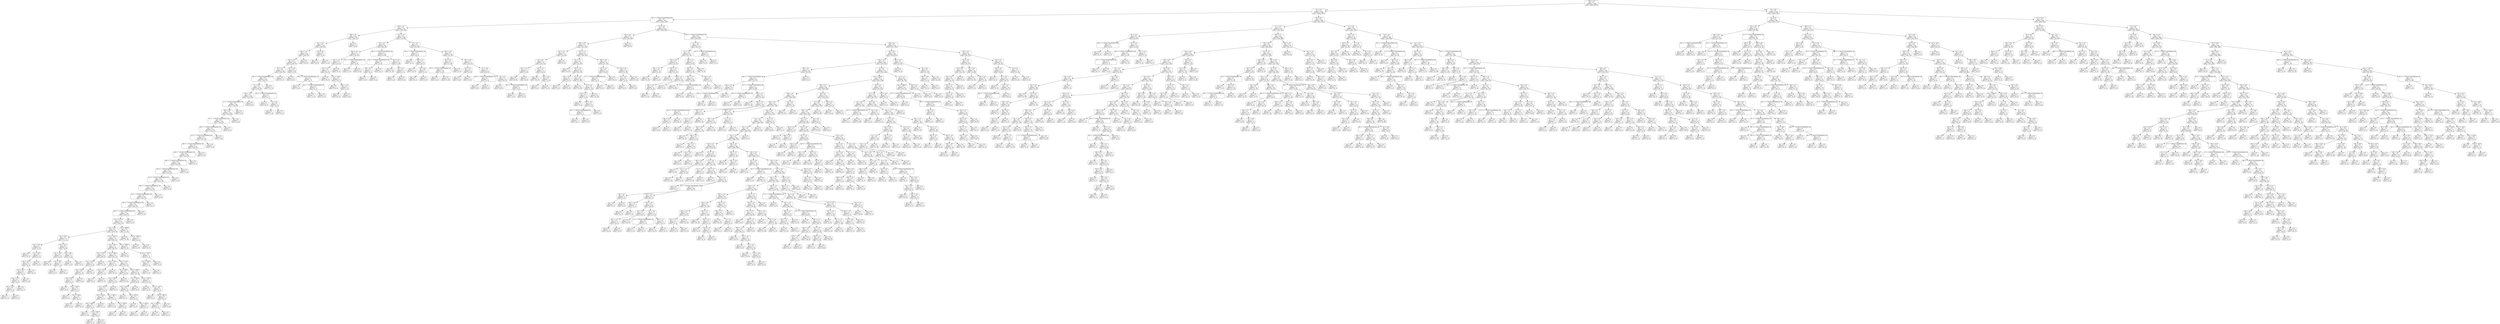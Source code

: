 digraph Tree {
node [shape=box, style="rounded", color="black", fontname=helvetica] ;
edge [fontname=helvetica] ;
0 [label="285 <= 4.3\ngini = 0.5\nsamples = 3436\nvalue = [2679, 2676]"] ;
1 [label="112 <= 0.1\ngini = 0.5\nsamples = 2390\nvalue = [1654, 2051]"] ;
0 -> 1 [labeldistance=2.5, labelangle=45, headlabel="True"] ;
2 [label="126 <= -1.7014117331926443e+38\ngini = 0.5\nsamples = 1401\nvalue = [1043, 1136]"] ;
1 -> 2 ;
3 [label="254 <= -5.3\ngini = 0.5\nsamples = 272\nvalue = [239, 185]"] ;
2 -> 3 ;
4 [label="388 <= 3.0\ngini = 0.5\nsamples = 168\nvalue = [165, 91]"] ;
3 -> 4 ;
5 [label="211 <= -0.2\ngini = 0.4\nsamples = 165\nvalue = [165, 85]"] ;
4 -> 5 ;
6 [label="208 <= -3.4\ngini = 0.4\nsamples = 160\nvalue = [164, 79]"] ;
5 -> 6 ;
7 [label="257 <= -4.5\ngini = 0.5\nsamples = 152\nvalue = [148, 79]"] ;
6 -> 7 ;
8 [label="97 <= 0.2\ngini = 0.4\nsamples = 142\nvalue = [145, 70]"] ;
7 -> 8 ;
9 [label="239 <= -1.7014117331926443e+38\ngini = 0.4\nsamples = 139\nvalue = [145, 67]"] ;
8 -> 9 ;
10 [label="17 <= -3.9\ngini = 0.4\nsamples = 131\nvalue = [134, 67]"] ;
9 -> 10 ;
11 [label="384 <= -5.3\ngini = 0.4\nsamples = 124\nvalue = [133, 60]"] ;
10 -> 11 ;
12 [label="5 <= -1.7014117331926443e+38\ngini = 0.4\nsamples = 118\nvalue = [124, 60]"] ;
11 -> 12 ;
13 [label="396 <= 16.4\ngini = 0.4\nsamples = 116\nvalue = [124, 58]"] ;
12 -> 13 ;
14 [label="76 <= -1.7014117331926443e+38\ngini = 0.4\nsamples = 115\nvalue = [124, 56]"] ;
13 -> 14 ;
15 [label="100 <= -1.7014117331926443e+38\ngini = 0.4\nsamples = 114\nvalue = [124, 55]"] ;
14 -> 15 ;
16 [label="117 <= -1.7014117331926443e+38\ngini = 0.4\nsamples = 112\nvalue = [121, 55]"] ;
15 -> 16 ;
17 [label="390 <= -1.7014117331926443e+38\ngini = 0.4\nsamples = 111\nvalue = [118, 55]"] ;
16 -> 17 ;
18 [label="238 <= -1.7014117331926443e+38\ngini = 0.4\nsamples = 109\nvalue = [116, 55]"] ;
17 -> 18 ;
19 [label="299 <= -1.7014117331926443e+38\ngini = 0.4\nsamples = 108\nvalue = [116, 54]"] ;
18 -> 19 ;
20 [label="320 <= -1.7014117331926443e+38\ngini = 0.4\nsamples = 106\nvalue = [112, 54]"] ;
19 -> 20 ;
21 [label="59 <= -1.7014117331926443e+38\ngini = 0.4\nsamples = 105\nvalue = [111, 54]"] ;
20 -> 21 ;
22 [label="395 <= -1.7014117331926443e+38\ngini = 0.4\nsamples = 103\nvalue = [107, 54]"] ;
21 -> 22 ;
23 [label="29 <= -1.7014117331926443e+38\ngini = 0.4\nsamples = 102\nvalue = [105, 54]"] ;
22 -> 23 ;
24 [label="399 <= -1.7014117331926443e+38\ngini = 0.4\nsamples = 101\nvalue = [105, 53]"] ;
23 -> 24 ;
25 [label="360 <= -1.7014117331926443e+38\ngini = 0.4\nsamples = 100\nvalue = [103, 53]"] ;
24 -> 25 ;
26 [label="rain <= 2377.0\ngini = 0.5\nsamples = 99\nvalue = [102, 53]"] ;
25 -> 26 ;
27 [label="rain <= 63.0\ngini = 0.4\nsamples = 87\nvalue = [100, 39]"] ;
26 -> 27 ;
28 [label="rain <= 29.0\ngini = 0.5\nsamples = 17\nvalue = [11, 12]"] ;
27 -> 28 ;
29 [label="rain <= 14.5\ngini = 0.5\nsamples = 8\nvalue = [7, 4]"] ;
28 -> 29 ;
30 [label="gini = 0.0\nsamples = 1\nvalue = [0, 1]"] ;
29 -> 30 ;
31 [label="rain <= 26.0\ngini = 0.4\nsamples = 7\nvalue = [7, 3]"] ;
29 -> 31 ;
32 [label="rain <= 23.5\ngini = 0.5\nsamples = 6\nvalue = [5, 3]"] ;
31 -> 32 ;
33 [label="rain <= 20.5\ngini = 0.4\nsamples = 5\nvalue = [5, 2]"] ;
32 -> 33 ;
34 [label="rain <= 17.5\ngini = 0.5\nsamples = 4\nvalue = [3, 2]"] ;
33 -> 34 ;
35 [label="rain <= 16.0\ngini = 0.4\nsamples = 3\nvalue = [3, 1]"] ;
34 -> 35 ;
36 [label="gini = 0.5\nsamples = 2\nvalue = [1, 1]"] ;
35 -> 36 ;
37 [label="gini = 0.0\nsamples = 1\nvalue = [2, 0]"] ;
35 -> 37 ;
38 [label="gini = 0.0\nsamples = 1\nvalue = [0, 1]"] ;
34 -> 38 ;
39 [label="gini = 0.0\nsamples = 1\nvalue = [2, 0]"] ;
33 -> 39 ;
40 [label="gini = 0.0\nsamples = 1\nvalue = [0, 1]"] ;
32 -> 40 ;
41 [label="gini = 0.0\nsamples = 1\nvalue = [2, 0]"] ;
31 -> 41 ;
42 [label="rain <= 41.0\ngini = 0.4\nsamples = 9\nvalue = [4, 8]"] ;
28 -> 42 ;
43 [label="rain <= 35.0\ngini = 0.2\nsamples = 4\nvalue = [1, 6]"] ;
42 -> 43 ;
44 [label="gini = 0.0\nsamples = 2\nvalue = [0, 3]"] ;
43 -> 44 ;
45 [label="rain <= 38.5\ngini = 0.4\nsamples = 2\nvalue = [1, 3]"] ;
43 -> 45 ;
46 [label="gini = 0.0\nsamples = 1\nvalue = [1, 0]"] ;
45 -> 46 ;
47 [label="gini = 0.0\nsamples = 1\nvalue = [0, 3]"] ;
45 -> 47 ;
48 [label="rain <= 54.5\ngini = 0.5\nsamples = 5\nvalue = [3, 2]"] ;
42 -> 48 ;
49 [label="gini = 0.0\nsamples = 3\nvalue = [3, 0]"] ;
48 -> 49 ;
50 [label="gini = 0.0\nsamples = 2\nvalue = [0, 2]"] ;
48 -> 50 ;
51 [label="rain <= 1519.5\ngini = 0.4\nsamples = 70\nvalue = [89, 27]"] ;
27 -> 51 ;
52 [label="rain <= 303.5\ngini = 0.3\nsamples = 61\nvalue = [82, 21]"] ;
51 -> 52 ;
53 [label="rain <= 179.5\ngini = 0.2\nsamples = 20\nvalue = [28, 4]"] ;
52 -> 53 ;
54 [label="rain <= 173.0\ngini = 0.4\nsamples = 11\nvalue = [11, 4]"] ;
53 -> 54 ;
55 [label="rain <= 143.0\ngini = 0.3\nsamples = 10\nvalue = [11, 3]"] ;
54 -> 55 ;
56 [label="rain <= 90.5\ngini = 0.4\nsamples = 7\nvalue = [6, 3]"] ;
55 -> 56 ;
57 [label="gini = 0.0\nsamples = 3\nvalue = [4, 0]"] ;
56 -> 57 ;
58 [label="rain <= 109.0\ngini = 0.5\nsamples = 4\nvalue = [2, 3]"] ;
56 -> 58 ;
59 [label="gini = 0.0\nsamples = 1\nvalue = [0, 2]"] ;
58 -> 59 ;
60 [label="rain <= 128.0\ngini = 0.4\nsamples = 3\nvalue = [2, 1]"] ;
58 -> 60 ;
61 [label="gini = 0.0\nsamples = 2\nvalue = [2, 0]"] ;
60 -> 61 ;
62 [label="gini = 0.0\nsamples = 1\nvalue = [0, 1]"] ;
60 -> 62 ;
63 [label="gini = 0.0\nsamples = 3\nvalue = [5, 0]"] ;
55 -> 63 ;
64 [label="gini = 0.0\nsamples = 1\nvalue = [0, 1]"] ;
54 -> 64 ;
65 [label="gini = 0.0\nsamples = 9\nvalue = [17, 0]"] ;
53 -> 65 ;
66 [label="rain <= 368.0\ngini = 0.4\nsamples = 41\nvalue = [54, 17]"] ;
52 -> 66 ;
67 [label="rain <= 333.0\ngini = 0.3\nsamples = 4\nvalue = [1, 5]"] ;
66 -> 67 ;
68 [label="rain <= 317.0\ngini = 0.4\nsamples = 2\nvalue = [1, 2]"] ;
67 -> 68 ;
69 [label="gini = 0.0\nsamples = 1\nvalue = [0, 2]"] ;
68 -> 69 ;
70 [label="gini = 0.0\nsamples = 1\nvalue = [1, 0]"] ;
68 -> 70 ;
71 [label="gini = 0.0\nsamples = 2\nvalue = [0, 3]"] ;
67 -> 71 ;
72 [label="rain <= 772.0\ngini = 0.3\nsamples = 37\nvalue = [53, 12]"] ;
66 -> 72 ;
73 [label="rain <= 546.0\ngini = 0.2\nsamples = 21\nvalue = [32, 4]"] ;
72 -> 73 ;
74 [label="rain <= 544.0\ngini = 0.3\nsamples = 13\nvalue = [15, 4]"] ;
73 -> 74 ;
75 [label="rain <= 417.0\ngini = 0.3\nsamples = 12\nvalue = [15, 3]"] ;
74 -> 75 ;
76 [label="rain <= 412.0\ngini = 0.4\nsamples = 5\nvalue = [4, 2]"] ;
75 -> 76 ;
77 [label="rain <= 404.5\ngini = 0.3\nsamples = 4\nvalue = [4, 1]"] ;
76 -> 77 ;
78 [label="gini = 0.0\nsamples = 2\nvalue = [2, 0]"] ;
77 -> 78 ;
79 [label="rain <= 407.5\ngini = 0.4\nsamples = 2\nvalue = [2, 1]"] ;
77 -> 79 ;
80 [label="gini = 0.0\nsamples = 1\nvalue = [0, 1]"] ;
79 -> 80 ;
81 [label="gini = 0.0\nsamples = 1\nvalue = [2, 0]"] ;
79 -> 81 ;
82 [label="gini = 0.0\nsamples = 1\nvalue = [0, 1]"] ;
76 -> 82 ;
83 [label="rain <= 460.5\ngini = 0.2\nsamples = 7\nvalue = [11, 1]"] ;
75 -> 83 ;
84 [label="gini = 0.0\nsamples = 3\nvalue = [7, 0]"] ;
83 -> 84 ;
85 [label="rain <= 482.5\ngini = 0.3\nsamples = 4\nvalue = [4, 1]"] ;
83 -> 85 ;
86 [label="gini = 0.0\nsamples = 1\nvalue = [0, 1]"] ;
85 -> 86 ;
87 [label="gini = 0.0\nsamples = 3\nvalue = [4, 0]"] ;
85 -> 87 ;
88 [label="gini = 0.0\nsamples = 1\nvalue = [0, 1]"] ;
74 -> 88 ;
89 [label="gini = 0.0\nsamples = 8\nvalue = [17, 0]"] ;
73 -> 89 ;
90 [label="rain <= 1040.0\ngini = 0.4\nsamples = 16\nvalue = [21, 8]"] ;
72 -> 90 ;
91 [label="rain <= 977.0\ngini = 0.5\nsamples = 8\nvalue = [6, 6]"] ;
90 -> 91 ;
92 [label="rain <= 817.5\ngini = 0.4\nsamples = 6\nvalue = [6, 2]"] ;
91 -> 92 ;
93 [label="gini = 0.0\nsamples = 1\nvalue = [0, 1]"] ;
92 -> 93 ;
94 [label="rain <= 875.0\ngini = 0.2\nsamples = 5\nvalue = [6, 1]"] ;
92 -> 94 ;
95 [label="gini = 0.0\nsamples = 2\nvalue = [3, 0]"] ;
94 -> 95 ;
96 [label="rain <= 920.0\ngini = 0.4\nsamples = 3\nvalue = [3, 1]"] ;
94 -> 96 ;
97 [label="gini = 0.0\nsamples = 1\nvalue = [0, 1]"] ;
96 -> 97 ;
98 [label="gini = 0.0\nsamples = 2\nvalue = [3, 0]"] ;
96 -> 98 ;
99 [label="gini = 0.0\nsamples = 2\nvalue = [0, 4]"] ;
91 -> 99 ;
100 [label="rain <= 1287.0\ngini = 0.2\nsamples = 8\nvalue = [15, 2]"] ;
90 -> 100 ;
101 [label="gini = 0.0\nsamples = 4\nvalue = [9, 0]"] ;
100 -> 101 ;
102 [label="rain <= 1367.5\ngini = 0.4\nsamples = 4\nvalue = [6, 2]"] ;
100 -> 102 ;
103 [label="gini = 0.0\nsamples = 1\nvalue = [0, 1]"] ;
102 -> 103 ;
104 [label="rain <= 1457.0\ngini = 0.2\nsamples = 3\nvalue = [6, 1]"] ;
102 -> 104 ;
105 [label="rain <= 1405.5\ngini = 0.4\nsamples = 2\nvalue = [2, 1]"] ;
104 -> 105 ;
106 [label="gini = 0.0\nsamples = 1\nvalue = [2, 0]"] ;
105 -> 106 ;
107 [label="gini = 0.0\nsamples = 1\nvalue = [0, 1]"] ;
105 -> 107 ;
108 [label="gini = 0.0\nsamples = 1\nvalue = [4, 0]"] ;
104 -> 108 ;
109 [label="rain <= 1669.5\ngini = 0.5\nsamples = 9\nvalue = [7, 6]"] ;
51 -> 109 ;
110 [label="gini = 0.0\nsamples = 4\nvalue = [0, 4]"] ;
109 -> 110 ;
111 [label="rain <= 1910.5\ngini = 0.3\nsamples = 5\nvalue = [7, 2]"] ;
109 -> 111 ;
112 [label="rain <= 1756.0\ngini = 0.5\nsamples = 2\nvalue = [3, 2]"] ;
111 -> 112 ;
113 [label="gini = 0.0\nsamples = 1\nvalue = [3, 0]"] ;
112 -> 113 ;
114 [label="gini = 0.0\nsamples = 1\nvalue = [0, 2]"] ;
112 -> 114 ;
115 [label="gini = 0.0\nsamples = 3\nvalue = [4, 0]"] ;
111 -> 115 ;
116 [label="rain <= 4090.0\ngini = 0.2\nsamples = 12\nvalue = [2, 14]"] ;
26 -> 116 ;
117 [label="gini = 0.0\nsamples = 8\nvalue = [0, 10]"] ;
116 -> 117 ;
118 [label="rain <= 4425.0\ngini = 0.4\nsamples = 4\nvalue = [2, 4]"] ;
116 -> 118 ;
119 [label="gini = 0.0\nsamples = 1\nvalue = [2, 0]"] ;
118 -> 119 ;
120 [label="gini = 0.0\nsamples = 3\nvalue = [0, 4]"] ;
118 -> 120 ;
121 [label="gini = 0.0\nsamples = 1\nvalue = [1, 0]"] ;
25 -> 121 ;
122 [label="gini = 0.0\nsamples = 1\nvalue = [2, 0]"] ;
24 -> 122 ;
123 [label="gini = 0.0\nsamples = 1\nvalue = [0, 1]"] ;
23 -> 123 ;
124 [label="gini = 0.0\nsamples = 1\nvalue = [2, 0]"] ;
22 -> 124 ;
125 [label="gini = 0.0\nsamples = 2\nvalue = [4, 0]"] ;
21 -> 125 ;
126 [label="gini = 0.0\nsamples = 1\nvalue = [1, 0]"] ;
20 -> 126 ;
127 [label="gini = 0.0\nsamples = 2\nvalue = [4, 0]"] ;
19 -> 127 ;
128 [label="gini = 0.0\nsamples = 1\nvalue = [0, 1]"] ;
18 -> 128 ;
129 [label="gini = 0.0\nsamples = 2\nvalue = [2, 0]"] ;
17 -> 129 ;
130 [label="gini = 0.0\nsamples = 1\nvalue = [3, 0]"] ;
16 -> 130 ;
131 [label="gini = 0.0\nsamples = 2\nvalue = [3, 0]"] ;
15 -> 131 ;
132 [label="gini = 0.0\nsamples = 1\nvalue = [0, 1]"] ;
14 -> 132 ;
133 [label="gini = 0.0\nsamples = 1\nvalue = [0, 2]"] ;
13 -> 133 ;
134 [label="gini = 0.0\nsamples = 2\nvalue = [0, 2]"] ;
12 -> 134 ;
135 [label="gini = 0.0\nsamples = 6\nvalue = [9, 0]"] ;
11 -> 135 ;
136 [label="26 <= -1.7014117331926443e+38\ngini = 0.2\nsamples = 7\nvalue = [1, 7]"] ;
10 -> 136 ;
137 [label="gini = 0.0\nsamples = 5\nvalue = [0, 5]"] ;
136 -> 137 ;
138 [label="4 <= -0.5\ngini = 0.4\nsamples = 2\nvalue = [1, 2]"] ;
136 -> 138 ;
139 [label="gini = 0.0\nsamples = 1\nvalue = [1, 0]"] ;
138 -> 139 ;
140 [label="gini = 0.0\nsamples = 1\nvalue = [0, 2]"] ;
138 -> 140 ;
141 [label="gini = 0.0\nsamples = 8\nvalue = [11, 0]"] ;
9 -> 141 ;
142 [label="gini = 0.0\nsamples = 3\nvalue = [0, 3]"] ;
8 -> 142 ;
143 [label="277 <= -3.6\ngini = 0.4\nsamples = 10\nvalue = [3, 9]"] ;
7 -> 143 ;
144 [label="gini = 0.0\nsamples = 4\nvalue = [0, 6]"] ;
143 -> 144 ;
145 [label="238 <= -1.7014117331926443e+38\ngini = 0.5\nsamples = 6\nvalue = [3, 3]"] ;
143 -> 145 ;
146 [label="gini = 0.0\nsamples = 2\nvalue = [2, 0]"] ;
145 -> 146 ;
147 [label="275 <= -1.7014117331926443e+38\ngini = 0.4\nsamples = 4\nvalue = [1, 3]"] ;
145 -> 147 ;
148 [label="gini = 0.0\nsamples = 1\nvalue = [1, 0]"] ;
147 -> 148 ;
149 [label="gini = 0.0\nsamples = 3\nvalue = [0, 3]"] ;
147 -> 149 ;
150 [label="gini = 0.0\nsamples = 8\nvalue = [16, 0]"] ;
6 -> 150 ;
151 [label="226 <= 0.5\ngini = 0.2\nsamples = 5\nvalue = [1, 6]"] ;
5 -> 151 ;
152 [label="gini = 0.0\nsamples = 4\nvalue = [0, 6]"] ;
151 -> 152 ;
153 [label="gini = 0.0\nsamples = 1\nvalue = [1, 0]"] ;
151 -> 153 ;
154 [label="gini = 0.0\nsamples = 3\nvalue = [0, 6]"] ;
4 -> 154 ;
155 [label="187 <= -2.4\ngini = 0.5\nsamples = 104\nvalue = [74, 94]"] ;
3 -> 155 ;
156 [label="10 <= -4.7\ngini = 0.4\nsamples = 49\nvalue = [20, 58]"] ;
155 -> 156 ;
157 [label="248 <= -0.7\ngini = 0.5\nsamples = 18\nvalue = [16, 12]"] ;
156 -> 157 ;
158 [label="245 <= -3.6\ngini = 0.4\nsamples = 13\nvalue = [15, 6]"] ;
157 -> 158 ;
159 [label="279 <= -5.1\ngini = 0.3\nsamples = 11\nvalue = [15, 3]"] ;
158 -> 159 ;
160 [label="gini = 0.0\nsamples = 2\nvalue = [0, 2]"] ;
159 -> 160 ;
161 [label="rain <= 739.5\ngini = 0.1\nsamples = 9\nvalue = [15, 1]"] ;
159 -> 161 ;
162 [label="gini = 0.0\nsamples = 7\nvalue = [14, 0]"] ;
161 -> 162 ;
163 [label="206 <= -5.8\ngini = 0.5\nsamples = 2\nvalue = [1, 1]"] ;
161 -> 163 ;
164 [label="gini = 0.0\nsamples = 1\nvalue = [0, 1]"] ;
163 -> 164 ;
165 [label="gini = 0.0\nsamples = 1\nvalue = [1, 0]"] ;
163 -> 165 ;
166 [label="gini = 0.0\nsamples = 2\nvalue = [0, 3]"] ;
158 -> 166 ;
167 [label="256 <= -1.7014117331926443e+38\ngini = 0.2\nsamples = 5\nvalue = [1, 6]"] ;
157 -> 167 ;
168 [label="gini = 0.0\nsamples = 1\nvalue = [1, 0]"] ;
167 -> 168 ;
169 [label="gini = 0.0\nsamples = 4\nvalue = [0, 6]"] ;
167 -> 169 ;
170 [label="348 <= -1.7014117331926443e+38\ngini = 0.1\nsamples = 31\nvalue = [4, 46]"] ;
156 -> 170 ;
171 [label="192 <= -1.7014117331926443e+38\ngini = 0.4\nsamples = 6\nvalue = [3, 6]"] ;
170 -> 171 ;
172 [label="49 <= 0.1\ngini = 0.4\nsamples = 3\nvalue = [3, 1]"] ;
171 -> 172 ;
173 [label="gini = 0.0\nsamples = 2\nvalue = [3, 0]"] ;
172 -> 173 ;
174 [label="gini = 0.0\nsamples = 1\nvalue = [0, 1]"] ;
172 -> 174 ;
175 [label="gini = 0.0\nsamples = 3\nvalue = [0, 5]"] ;
171 -> 175 ;
176 [label="226 <= -0.5\ngini = 0.0\nsamples = 25\nvalue = [1, 40]"] ;
170 -> 176 ;
177 [label="gini = 0.0\nsamples = 23\nvalue = [0, 39]"] ;
176 -> 177 ;
178 [label="62 <= 1.6\ngini = 0.5\nsamples = 2\nvalue = [1, 1]"] ;
176 -> 178 ;
179 [label="gini = 0.0\nsamples = 1\nvalue = [1, 0]"] ;
178 -> 179 ;
180 [label="gini = 0.0\nsamples = 1\nvalue = [0, 1]"] ;
178 -> 180 ;
181 [label="4 <= -1.4\ngini = 0.5\nsamples = 55\nvalue = [54, 36]"] ;
155 -> 181 ;
182 [label="320 <= -1.7014117331926443e+38\ngini = 0.2\nsamples = 17\nvalue = [22, 3]"] ;
181 -> 182 ;
183 [label="gini = 0.0\nsamples = 2\nvalue = [0, 2]"] ;
182 -> 183 ;
184 [label="148 <= -0.1\ngini = 0.1\nsamples = 15\nvalue = [22, 1]"] ;
182 -> 184 ;
185 [label="gini = 0.0\nsamples = 13\nvalue = [21, 0]"] ;
184 -> 185 ;
186 [label="56 <= 0.0\ngini = 0.5\nsamples = 2\nvalue = [1, 1]"] ;
184 -> 186 ;
187 [label="gini = 0.0\nsamples = 1\nvalue = [0, 1]"] ;
186 -> 187 ;
188 [label="gini = 0.0\nsamples = 1\nvalue = [1, 0]"] ;
186 -> 188 ;
189 [label="181 <= -0.9\ngini = 0.5\nsamples = 38\nvalue = [32, 33]"] ;
181 -> 189 ;
190 [label="84 <= 1.9\ngini = 0.2\nsamples = 15\nvalue = [2, 20]"] ;
189 -> 190 ;
191 [label="155 <= -1.7014117331926443e+38\ngini = 0.1\nsamples = 14\nvalue = [1, 20]"] ;
190 -> 191 ;
192 [label="gini = 0.0\nsamples = 1\nvalue = [1, 0]"] ;
191 -> 192 ;
193 [label="gini = 0.0\nsamples = 13\nvalue = [0, 20]"] ;
191 -> 193 ;
194 [label="gini = 0.0\nsamples = 1\nvalue = [1, 0]"] ;
190 -> 194 ;
195 [label="354 <= -0.9\ngini = 0.4\nsamples = 23\nvalue = [30, 13]"] ;
189 -> 195 ;
196 [label="297 <= 1.3\ngini = 0.3\nsamples = 6\nvalue = [2, 8]"] ;
195 -> 196 ;
197 [label="gini = 0.0\nsamples = 5\nvalue = [0, 8]"] ;
196 -> 197 ;
198 [label="gini = 0.0\nsamples = 1\nvalue = [2, 0]"] ;
196 -> 198 ;
199 [label="24 <= -0.6\ngini = 0.3\nsamples = 17\nvalue = [28, 5]"] ;
195 -> 199 ;
200 [label="256 <= -1.7014117331926443e+38\ngini = 0.5\nsamples = 5\nvalue = [3, 3]"] ;
199 -> 200 ;
201 [label="gini = 0.0\nsamples = 2\nvalue = [3, 0]"] ;
200 -> 201 ;
202 [label="gini = 0.0\nsamples = 3\nvalue = [0, 3]"] ;
200 -> 202 ;
203 [label="121 <= 0.1\ngini = 0.1\nsamples = 12\nvalue = [25, 2]"] ;
199 -> 203 ;
204 [label="gini = 0.0\nsamples = 8\nvalue = [22, 0]"] ;
203 -> 204 ;
205 [label="393 <= -1.7014117331926443e+38\ngini = 0.5\nsamples = 4\nvalue = [3, 2]"] ;
203 -> 205 ;
206 [label="gini = 0.0\nsamples = 2\nvalue = [3, 0]"] ;
205 -> 206 ;
207 [label="gini = 0.0\nsamples = 2\nvalue = [0, 2]"] ;
205 -> 207 ;
208 [label="85 <= -4.9\ngini = 0.5\nsamples = 1129\nvalue = [804, 951]"] ;
2 -> 208 ;
209 [label="185 <= 2.8\ngini = 0.4\nsamples = 121\nvalue = [48, 136]"] ;
208 -> 209 ;
210 [label="266 <= -6.0\ngini = 0.4\nsamples = 117\nvalue = [42, 136]"] ;
209 -> 210 ;
211 [label="331 <= -0.1\ngini = 0.5\nsamples = 22\nvalue = [14, 18]"] ;
210 -> 211 ;
212 [label="19 <= -6.1\ngini = 0.5\nsamples = 19\nvalue = [14, 10]"] ;
211 -> 212 ;
213 [label="347 <= -5.5\ngini = 0.3\nsamples = 8\nvalue = [2, 8]"] ;
212 -> 213 ;
214 [label="gini = 0.0\nsamples = 6\nvalue = [0, 8]"] ;
213 -> 214 ;
215 [label="gini = 0.0\nsamples = 2\nvalue = [2, 0]"] ;
213 -> 215 ;
216 [label="247 <= -5.1\ngini = 0.2\nsamples = 11\nvalue = [12, 2]"] ;
212 -> 216 ;
217 [label="gini = 0.0\nsamples = 8\nvalue = [11, 0]"] ;
216 -> 217 ;
218 [label="132 <= -4.1\ngini = 0.4\nsamples = 3\nvalue = [1, 2]"] ;
216 -> 218 ;
219 [label="gini = 0.0\nsamples = 2\nvalue = [0, 2]"] ;
218 -> 219 ;
220 [label="gini = 0.0\nsamples = 1\nvalue = [1, 0]"] ;
218 -> 220 ;
221 [label="gini = 0.0\nsamples = 3\nvalue = [0, 8]"] ;
211 -> 221 ;
222 [label="313 <= -1.2\ngini = 0.3\nsamples = 95\nvalue = [28, 118]"] ;
210 -> 222 ;
223 [label="54 <= -5.7\ngini = 0.2\nsamples = 67\nvalue = [11, 89]"] ;
222 -> 223 ;
224 [label="gini = 0.0\nsamples = 21\nvalue = [0, 37]"] ;
223 -> 224 ;
225 [label="133 <= -5.4\ngini = 0.3\nsamples = 46\nvalue = [11, 52]"] ;
223 -> 225 ;
226 [label="315 <= -5.9\ngini = 0.4\nsamples = 6\nvalue = [4, 2]"] ;
225 -> 226 ;
227 [label="gini = 0.0\nsamples = 2\nvalue = [0, 2]"] ;
226 -> 227 ;
228 [label="gini = 0.0\nsamples = 4\nvalue = [4, 0]"] ;
226 -> 228 ;
229 [label="377 <= -4.9\ngini = 0.2\nsamples = 40\nvalue = [7, 50]"] ;
225 -> 229 ;
230 [label="gini = 0.0\nsamples = 19\nvalue = [0, 25]"] ;
229 -> 230 ;
231 [label="29 <= -4.4\ngini = 0.3\nsamples = 21\nvalue = [7, 25]"] ;
229 -> 231 ;
232 [label="153 <= -5.1\ngini = 0.5\nsamples = 11\nvalue = [7, 6]"] ;
231 -> 232 ;
233 [label="gini = 0.0\nsamples = 3\nvalue = [0, 4]"] ;
232 -> 233 ;
234 [label="261 <= -4.5\ngini = 0.3\nsamples = 8\nvalue = [7, 2]"] ;
232 -> 234 ;
235 [label="85 <= -1.7014117331926443e+38\ngini = 0.2\nsamples = 7\nvalue = [7, 1]"] ;
234 -> 235 ;
236 [label="gini = 0.0\nsamples = 1\nvalue = [0, 1]"] ;
235 -> 236 ;
237 [label="gini = 0.0\nsamples = 6\nvalue = [7, 0]"] ;
235 -> 237 ;
238 [label="gini = 0.0\nsamples = 1\nvalue = [0, 1]"] ;
234 -> 238 ;
239 [label="gini = 0.0\nsamples = 10\nvalue = [0, 19]"] ;
231 -> 239 ;
240 [label="168 <= -0.5\ngini = 0.5\nsamples = 28\nvalue = [17, 29]"] ;
222 -> 240 ;
241 [label="215 <= -1.4\ngini = 0.4\nsamples = 10\nvalue = [12, 4]"] ;
240 -> 241 ;
242 [label="71 <= -1.7014117331926443e+38\ngini = 0.4\nsamples = 3\nvalue = [2, 4]"] ;
241 -> 242 ;
243 [label="gini = 0.0\nsamples = 1\nvalue = [2, 0]"] ;
242 -> 243 ;
244 [label="gini = 0.0\nsamples = 2\nvalue = [0, 4]"] ;
242 -> 244 ;
245 [label="gini = 0.0\nsamples = 7\nvalue = [10, 0]"] ;
241 -> 245 ;
246 [label="304 <= -0.2\ngini = 0.3\nsamples = 18\nvalue = [5, 25]"] ;
240 -> 246 ;
247 [label="25 <= -0.3\ngini = 0.5\nsamples = 5\nvalue = [5, 4]"] ;
246 -> 247 ;
248 [label="gini = 0.0\nsamples = 3\nvalue = [0, 4]"] ;
247 -> 248 ;
249 [label="gini = 0.0\nsamples = 2\nvalue = [5, 0]"] ;
247 -> 249 ;
250 [label="gini = 0.0\nsamples = 13\nvalue = [0, 21]"] ;
246 -> 250 ;
251 [label="gini = 0.0\nsamples = 4\nvalue = [6, 0]"] ;
209 -> 251 ;
252 [label="309 <= -1.7014117331926443e+38\ngini = 0.5\nsamples = 1008\nvalue = [756, 815]"] ;
208 -> 252 ;
253 [label="61 <= 1.6\ngini = 0.4\nsamples = 71\nvalue = [29, 75]"] ;
252 -> 253 ;
254 [label="15 <= -1.6\ngini = 0.4\nsamples = 65\nvalue = [22, 74]"] ;
253 -> 254 ;
255 [label="115 <= -4.8\ngini = 0.5\nsamples = 32\nvalue = [18, 27]"] ;
254 -> 255 ;
256 [label="295 <= -2.4\ngini = 0.1\nsamples = 11\nvalue = [1, 17]"] ;
255 -> 256 ;
257 [label="gini = 0.0\nsamples = 10\nvalue = [0, 17]"] ;
256 -> 257 ;
258 [label="gini = 0.0\nsamples = 1\nvalue = [1, 0]"] ;
256 -> 258 ;
259 [label="368 <= -4.2\ngini = 0.5\nsamples = 21\nvalue = [17, 10]"] ;
255 -> 259 ;
260 [label="gini = 0.0\nsamples = 9\nvalue = [12, 0]"] ;
259 -> 260 ;
261 [label="388 <= -2.1\ngini = 0.4\nsamples = 12\nvalue = [5, 10]"] ;
259 -> 261 ;
262 [label="169 <= -3.8\ngini = 0.3\nsamples = 9\nvalue = [2, 10]"] ;
261 -> 262 ;
263 [label="gini = 0.0\nsamples = 2\nvalue = [2, 0]"] ;
262 -> 263 ;
264 [label="gini = 0.0\nsamples = 7\nvalue = [0, 10]"] ;
262 -> 264 ;
265 [label="gini = 0.0\nsamples = 3\nvalue = [3, 0]"] ;
261 -> 265 ;
266 [label="136 <= 1.4\ngini = 0.1\nsamples = 33\nvalue = [4, 47]"] ;
254 -> 266 ;
267 [label="344 <= 0.7\ngini = 0.1\nsamples = 32\nvalue = [3, 47]"] ;
266 -> 267 ;
268 [label="350 <= -0.5\ngini = 0.1\nsamples = 30\nvalue = [2, 46]"] ;
267 -> 268 ;
269 [label="gini = 0.0\nsamples = 23\nvalue = [0, 38]"] ;
268 -> 269 ;
270 [label="213 <= -1.7014117331926443e+38\ngini = 0.3\nsamples = 7\nvalue = [2, 8]"] ;
268 -> 270 ;
271 [label="gini = 0.0\nsamples = 1\nvalue = [2, 0]"] ;
270 -> 271 ;
272 [label="gini = 0.0\nsamples = 6\nvalue = [0, 8]"] ;
270 -> 272 ;
273 [label="326 <= 2.8\ngini = 0.5\nsamples = 2\nvalue = [1, 1]"] ;
267 -> 273 ;
274 [label="gini = 0.0\nsamples = 1\nvalue = [1, 0]"] ;
273 -> 274 ;
275 [label="gini = 0.0\nsamples = 1\nvalue = [0, 1]"] ;
273 -> 275 ;
276 [label="gini = 0.0\nsamples = 1\nvalue = [1, 0]"] ;
266 -> 276 ;
277 [label="233 <= -1.7014117331926443e+38\ngini = 0.2\nsamples = 6\nvalue = [7, 1]"] ;
253 -> 277 ;
278 [label="gini = 0.0\nsamples = 5\nvalue = [7, 0]"] ;
277 -> 278 ;
279 [label="gini = 0.0\nsamples = 1\nvalue = [0, 1]"] ;
277 -> 279 ;
280 [label="199 <= 0.1\ngini = 0.5\nsamples = 937\nvalue = [727, 740]"] ;
252 -> 280 ;
281 [label="64 <= 0.9\ngini = 0.5\nsamples = 841\nvalue = [678, 633]"] ;
280 -> 281 ;
282 [label="303 <= -5.3\ngini = 0.5\nsamples = 820\nvalue = [673, 611]"] ;
281 -> 282 ;
283 [label="329 <= 0.1\ngini = 0.4\nsamples = 48\nvalue = [19, 53]"] ;
282 -> 283 ;
284 [label="269 <= -1.7014117331926443e+38\ngini = 0.3\nsamples = 46\nvalue = [15, 53]"] ;
283 -> 284 ;
285 [label="234 <= -3.5\ngini = 0.5\nsamples = 8\nvalue = [6, 5]"] ;
284 -> 285 ;
286 [label="334 <= -1.7014117331926443e+38\ngini = 0.3\nsamples = 4\nvalue = [1, 5]"] ;
285 -> 286 ;
287 [label="gini = 0.0\nsamples = 1\nvalue = [1, 0]"] ;
286 -> 287 ;
288 [label="gini = 0.0\nsamples = 3\nvalue = [0, 5]"] ;
286 -> 288 ;
289 [label="gini = 0.0\nsamples = 4\nvalue = [5, 0]"] ;
285 -> 289 ;
290 [label="257 <= -1.7014117331926443e+38\ngini = 0.3\nsamples = 38\nvalue = [9, 48]"] ;
284 -> 290 ;
291 [label="375 <= -1.7014117331926443e+38\ngini = 0.5\nsamples = 5\nvalue = [4, 3]"] ;
290 -> 291 ;
292 [label="gini = 0.0\nsamples = 1\nvalue = [0, 3]"] ;
291 -> 292 ;
293 [label="gini = 0.0\nsamples = 4\nvalue = [4, 0]"] ;
291 -> 293 ;
294 [label="264 <= -3.7\ngini = 0.2\nsamples = 33\nvalue = [5, 45]"] ;
290 -> 294 ;
295 [label="gini = 0.0\nsamples = 15\nvalue = [0, 26]"] ;
294 -> 295 ;
296 [label="360 <= -1.6\ngini = 0.3\nsamples = 18\nvalue = [5, 19]"] ;
294 -> 296 ;
297 [label="365 <= -1.7014117331926443e+38\ngini = 0.5\nsamples = 7\nvalue = [4, 4]"] ;
296 -> 297 ;
298 [label="166 <= -0.3\ngini = 0.3\nsamples = 4\nvalue = [4, 1]"] ;
297 -> 298 ;
299 [label="gini = 0.0\nsamples = 3\nvalue = [4, 0]"] ;
298 -> 299 ;
300 [label="gini = 0.0\nsamples = 1\nvalue = [0, 1]"] ;
298 -> 300 ;
301 [label="gini = 0.0\nsamples = 3\nvalue = [0, 3]"] ;
297 -> 301 ;
302 [label="104 <= -0.7\ngini = 0.1\nsamples = 11\nvalue = [1, 15]"] ;
296 -> 302 ;
303 [label="331 <= -1.1\ngini = 0.5\nsamples = 2\nvalue = [1, 1]"] ;
302 -> 303 ;
304 [label="gini = 0.0\nsamples = 1\nvalue = [0, 1]"] ;
303 -> 304 ;
305 [label="gini = 0.0\nsamples = 1\nvalue = [1, 0]"] ;
303 -> 305 ;
306 [label="gini = 0.0\nsamples = 9\nvalue = [0, 14]"] ;
302 -> 306 ;
307 [label="gini = 0.0\nsamples = 2\nvalue = [4, 0]"] ;
283 -> 307 ;
308 [label="8 <= 0.1\ngini = 0.5\nsamples = 772\nvalue = [654, 558]"] ;
282 -> 308 ;
309 [label="rain <= 1566.5\ngini = 0.5\nsamples = 724\nvalue = [593, 538]"] ;
308 -> 309 ;
310 [label="395 <= -0.6\ngini = 0.5\nsamples = 594\nvalue = [559, 364]"] ;
309 -> 310 ;
311 [label="198 <= -0.1\ngini = 0.5\nsamples = 441\nvalue = [439, 238]"] ;
310 -> 311 ;
312 [label="100 <= -4.9\ngini = 0.5\nsamples = 433\nvalue = [437, 228]"] ;
311 -> 312 ;
313 [label="349 <= -1.4\ngini = 0.5\nsamples = 36\nvalue = [25, 35]"] ;
312 -> 313 ;
314 [label="346 <= -4.0\ngini = 0.4\nsamples = 27\nvalue = [11, 33]"] ;
313 -> 314 ;
315 [label="106 <= -4.9\ngini = 0.5\nsamples = 15\nvalue = [11, 14]"] ;
314 -> 315 ;
316 [label="gini = 0.0\nsamples = 4\nvalue = [0, 10]"] ;
315 -> 316 ;
317 [label="108 <= -5.1\ngini = 0.4\nsamples = 11\nvalue = [11, 4]"] ;
315 -> 317 ;
318 [label="gini = 0.0\nsamples = 1\nvalue = [0, 2]"] ;
317 -> 318 ;
319 [label="239 <= -4.7\ngini = 0.3\nsamples = 10\nvalue = [11, 2]"] ;
317 -> 319 ;
320 [label="gini = 0.0\nsamples = 5\nvalue = [8, 0]"] ;
319 -> 320 ;
321 [label="323 <= -4.3\ngini = 0.5\nsamples = 5\nvalue = [3, 2]"] ;
319 -> 321 ;
322 [label="gini = 0.0\nsamples = 2\nvalue = [0, 2]"] ;
321 -> 322 ;
323 [label="gini = 0.0\nsamples = 3\nvalue = [3, 0]"] ;
321 -> 323 ;
324 [label="gini = 0.0\nsamples = 12\nvalue = [0, 19]"] ;
314 -> 324 ;
325 [label="71 <= -2.7\ngini = 0.2\nsamples = 9\nvalue = [14, 2]"] ;
313 -> 325 ;
326 [label="gini = 0.0\nsamples = 2\nvalue = [0, 2]"] ;
325 -> 326 ;
327 [label="gini = 0.0\nsamples = 7\nvalue = [14, 0]"] ;
325 -> 327 ;
328 [label="124 <= -0.5\ngini = 0.4\nsamples = 397\nvalue = [412, 193]"] ;
312 -> 328 ;
329 [label="63 <= -0.2\ngini = 0.4\nsamples = 381\nvalue = [386, 192]"] ;
328 -> 329 ;
330 [label="223 <= -0.4\ngini = 0.4\nsamples = 375\nvalue = [386, 182]"] ;
329 -> 330 ;
331 [label="391 <= -4.0\ngini = 0.4\nsamples = 368\nvalue = [386, 175]"] ;
330 -> 331 ;
332 [label="350 <= -4.7\ngini = 0.3\nsamples = 80\nvalue = [103, 26]"] ;
331 -> 332 ;
333 [label="gini = 0.0\nsamples = 19\nvalue = [35, 0]"] ;
332 -> 333 ;
334 [label="357 <= -4.8\ngini = 0.4\nsamples = 61\nvalue = [68, 26]"] ;
332 -> 334 ;
335 [label="169 <= -4.6\ngini = 0.4\nsamples = 11\nvalue = [5, 10]"] ;
334 -> 335 ;
336 [label="gini = 0.0\nsamples = 3\nvalue = [4, 0]"] ;
335 -> 336 ;
337 [label="237 <= -3.7\ngini = 0.2\nsamples = 8\nvalue = [1, 10]"] ;
335 -> 337 ;
338 [label="gini = 0.0\nsamples = 7\nvalue = [0, 10]"] ;
337 -> 338 ;
339 [label="gini = 0.0\nsamples = 1\nvalue = [1, 0]"] ;
337 -> 339 ;
340 [label="17 <= -4.9\ngini = 0.3\nsamples = 50\nvalue = [63, 16]"] ;
334 -> 340 ;
341 [label="63 <= -2.4\ngini = 0.3\nsamples = 4\nvalue = [1, 4]"] ;
340 -> 341 ;
342 [label="gini = 0.0\nsamples = 3\nvalue = [0, 4]"] ;
341 -> 342 ;
343 [label="gini = 0.0\nsamples = 1\nvalue = [1, 0]"] ;
341 -> 343 ;
344 [label="256 <= -5.3\ngini = 0.3\nsamples = 46\nvalue = [62, 12]"] ;
340 -> 344 ;
345 [label="gini = 0.0\nsamples = 1\nvalue = [0, 2]"] ;
344 -> 345 ;
346 [label="301 <= -5.2\ngini = 0.2\nsamples = 45\nvalue = [62, 10]"] ;
344 -> 346 ;
347 [label="gini = 0.0\nsamples = 1\nvalue = [0, 1]"] ;
346 -> 347 ;
348 [label="55 <= -1.7014117331926443e+38\ngini = 0.2\nsamples = 44\nvalue = [62, 9]"] ;
346 -> 348 ;
349 [label="44 <= -4.7\ngini = 0.4\nsamples = 3\nvalue = [1, 2]"] ;
348 -> 349 ;
350 [label="gini = 0.0\nsamples = 1\nvalue = [1, 0]"] ;
349 -> 350 ;
351 [label="gini = 0.0\nsamples = 2\nvalue = [0, 2]"] ;
349 -> 351 ;
352 [label="124 <= -4.6\ngini = 0.2\nsamples = 41\nvalue = [61, 7]"] ;
348 -> 352 ;
353 [label="324 <= -4.6\ngini = 0.5\nsamples = 2\nvalue = [1, 1]"] ;
352 -> 353 ;
354 [label="gini = 0.0\nsamples = 1\nvalue = [0, 1]"] ;
353 -> 354 ;
355 [label="gini = 0.0\nsamples = 1\nvalue = [1, 0]"] ;
353 -> 355 ;
356 [label="184 <= -3.9\ngini = 0.2\nsamples = 39\nvalue = [60, 6]"] ;
352 -> 356 ;
357 [label="25 <= -4.4\ngini = 0.1\nsamples = 27\nvalue = [43, 2]"] ;
356 -> 357 ;
358 [label="367 <= -4.4\ngini = 0.3\nsamples = 9\nvalue = [10, 2]"] ;
357 -> 358 ;
359 [label="gini = 0.0\nsamples = 7\nvalue = [10, 0]"] ;
358 -> 359 ;
360 [label="gini = 0.0\nsamples = 2\nvalue = [0, 2]"] ;
358 -> 360 ;
361 [label="gini = 0.0\nsamples = 18\nvalue = [33, 0]"] ;
357 -> 361 ;
362 [label="38 <= -3.8\ngini = 0.3\nsamples = 12\nvalue = [17, 4]"] ;
356 -> 362 ;
363 [label="31 <= -1.7014117331926443e+38\ngini = 0.4\nsamples = 3\nvalue = [1, 3]"] ;
362 -> 363 ;
364 [label="gini = 0.0\nsamples = 1\nvalue = [1, 0]"] ;
363 -> 364 ;
365 [label="gini = 0.0\nsamples = 2\nvalue = [0, 3]"] ;
363 -> 365 ;
366 [label="384 <= -1.1\ngini = 0.1\nsamples = 9\nvalue = [16, 1]"] ;
362 -> 366 ;
367 [label="gini = 0.0\nsamples = 8\nvalue = [16, 0]"] ;
366 -> 367 ;
368 [label="gini = 0.0\nsamples = 1\nvalue = [0, 1]"] ;
366 -> 368 ;
369 [label="349 <= -4.2\ngini = 0.5\nsamples = 288\nvalue = [283, 149]"] ;
331 -> 369 ;
370 [label="130 <= -1.2\ngini = 0.3\nsamples = 11\nvalue = [3, 16]"] ;
369 -> 370 ;
371 [label="gini = 0.0\nsamples = 8\nvalue = [0, 15]"] ;
370 -> 371 ;
372 [label="305 <= -0.4\ngini = 0.4\nsamples = 3\nvalue = [3, 1]"] ;
370 -> 372 ;
373 [label="gini = 0.0\nsamples = 2\nvalue = [3, 0]"] ;
372 -> 373 ;
374 [label="gini = 0.0\nsamples = 1\nvalue = [0, 1]"] ;
372 -> 374 ;
375 [label="359 <= -4.3\ngini = 0.4\nsamples = 277\nvalue = [280, 133]"] ;
369 -> 375 ;
376 [label="231 <= -4.4\ngini = 0.4\nsamples = 12\nvalue = [4, 12]"] ;
375 -> 376 ;
377 [label="gini = 0.0\nsamples = 3\nvalue = [3, 0]"] ;
376 -> 377 ;
378 [label="36 <= -1.7014117331926443e+38\ngini = 0.1\nsamples = 9\nvalue = [1, 12]"] ;
376 -> 378 ;
379 [label="gini = 0.0\nsamples = 1\nvalue = [1, 0]"] ;
378 -> 379 ;
380 [label="gini = 0.0\nsamples = 8\nvalue = [0, 12]"] ;
378 -> 380 ;
381 [label="126 <= -0.8\ngini = 0.4\nsamples = 265\nvalue = [276, 121]"] ;
375 -> 381 ;
382 [label="131 <= -0.9\ngini = 0.4\nsamples = 240\nvalue = [239, 118]"] ;
381 -> 382 ;
383 [label="335 <= -1.7\ngini = 0.4\nsamples = 226\nvalue = [232, 101]"] ;
382 -> 383 ;
384 [label="209 <= -2.4\ngini = 0.5\nsamples = 113\nvalue = [101, 63]"] ;
383 -> 384 ;
385 [label="364 <= -3.4\ngini = 0.4\nsamples = 58\nvalue = [62, 21]"] ;
384 -> 385 ;
386 [label="109 <= -3.8\ngini = 0.5\nsamples = 31\nvalue = [21, 19]"] ;
385 -> 386 ;
387 [label="228 <= -3.9\ngini = 0.3\nsamples = 14\nvalue = [14, 3]"] ;
386 -> 387 ;
388 [label="395 <= -4.1\ngini = 0.5\nsamples = 5\nvalue = [2, 3]"] ;
387 -> 388 ;
389 [label="gini = 0.0\nsamples = 2\nvalue = [2, 0]"] ;
388 -> 389 ;
390 [label="gini = 0.0\nsamples = 3\nvalue = [0, 3]"] ;
388 -> 390 ;
391 [label="gini = 0.0\nsamples = 9\nvalue = [12, 0]"] ;
387 -> 391 ;
392 [label="101 <= -3.7\ngini = 0.4\nsamples = 17\nvalue = [7, 16]"] ;
386 -> 392 ;
393 [label="gini = 0.0\nsamples = 10\nvalue = [0, 14]"] ;
392 -> 393 ;
394 [label="329 <= -3.4\ngini = 0.3\nsamples = 7\nvalue = [7, 2]"] ;
392 -> 394 ;
395 [label="gini = 0.0\nsamples = 4\nvalue = [6, 0]"] ;
394 -> 395 ;
396 [label="279 <= -1.4\ngini = 0.4\nsamples = 3\nvalue = [1, 2]"] ;
394 -> 396 ;
397 [label="gini = 0.0\nsamples = 2\nvalue = [0, 2]"] ;
396 -> 397 ;
398 [label="gini = 0.0\nsamples = 1\nvalue = [1, 0]"] ;
396 -> 398 ;
399 [label="294 <= -1.7\ngini = 0.1\nsamples = 27\nvalue = [41, 2]"] ;
385 -> 399 ;
400 [label="338 <= -2.4\ngini = 0.0\nsamples = 26\nvalue = [41, 1]"] ;
399 -> 400 ;
401 [label="gini = 0.0\nsamples = 19\nvalue = [32, 0]"] ;
400 -> 401 ;
402 [label="6 <= -2.7\ngini = 0.2\nsamples = 7\nvalue = [9, 1]"] ;
400 -> 402 ;
403 [label="gini = 0.0\nsamples = 1\nvalue = [0, 1]"] ;
402 -> 403 ;
404 [label="gini = 0.0\nsamples = 6\nvalue = [9, 0]"] ;
402 -> 404 ;
405 [label="gini = 0.0\nsamples = 1\nvalue = [0, 1]"] ;
399 -> 405 ;
406 [label="155 <= -1.5\ngini = 0.5\nsamples = 55\nvalue = [39, 42]"] ;
384 -> 406 ;
407 [label="104 <= -1.8\ngini = 0.5\nsamples = 49\nvalue = [30, 42]"] ;
406 -> 407 ;
408 [label="170 <= -2.3\ngini = 0.5\nsamples = 33\nvalue = [28, 24]"] ;
407 -> 408 ;
409 [label="gini = 0.0\nsamples = 3\nvalue = [0, 6]"] ;
408 -> 409 ;
410 [label="188 <= -1.8\ngini = 0.5\nsamples = 30\nvalue = [28, 18]"] ;
408 -> 410 ;
411 [label="329 <= -2.1\ngini = 0.4\nsamples = 27\nvalue = [28, 12]"] ;
410 -> 411 ;
412 [label="gini = 0.0\nsamples = 10\nvalue = [16, 0]"] ;
411 -> 412 ;
413 [label="115 <= -2.1\ngini = 0.5\nsamples = 17\nvalue = [12, 12]"] ;
411 -> 413 ;
414 [label="gini = 0.0\nsamples = 4\nvalue = [0, 8]"] ;
413 -> 414 ;
415 [label="70 <= -1.9\ngini = 0.4\nsamples = 13\nvalue = [12, 4]"] ;
413 -> 415 ;
416 [label="gini = 0.0\nsamples = 7\nvalue = [10, 0]"] ;
415 -> 416 ;
417 [label="119 <= -1.8\ngini = 0.4\nsamples = 6\nvalue = [2, 4]"] ;
415 -> 417 ;
418 [label="gini = 0.0\nsamples = 4\nvalue = [0, 4]"] ;
417 -> 418 ;
419 [label="gini = 0.0\nsamples = 2\nvalue = [2, 0]"] ;
417 -> 419 ;
420 [label="gini = 0.0\nsamples = 3\nvalue = [0, 6]"] ;
410 -> 420 ;
421 [label="124 <= -1.9\ngini = 0.2\nsamples = 16\nvalue = [2, 18]"] ;
407 -> 421 ;
422 [label="gini = 0.0\nsamples = 1\nvalue = [1, 0]"] ;
421 -> 422 ;
423 [label="147 <= -0.9\ngini = 0.1\nsamples = 15\nvalue = [1, 18]"] ;
421 -> 423 ;
424 [label="gini = 0.0\nsamples = 14\nvalue = [0, 18]"] ;
423 -> 424 ;
425 [label="gini = 0.0\nsamples = 1\nvalue = [1, 0]"] ;
423 -> 425 ;
426 [label="gini = 0.0\nsamples = 6\nvalue = [9, 0]"] ;
406 -> 426 ;
427 [label="206 <= -1.2\ngini = 0.3\nsamples = 113\nvalue = [131, 38]"] ;
383 -> 427 ;
428 [label="13 <= -1.7014117331926443e+38\ngini = 0.3\nsamples = 81\nvalue = [108, 19]"] ;
427 -> 428 ;
429 [label="gini = 0.0\nsamples = 2\nvalue = [0, 3]"] ;
428 -> 429 ;
430 [label="110 <= -1.9\ngini = 0.2\nsamples = 79\nvalue = [108, 16]"] ;
428 -> 430 ;
431 [label="188 <= -1.5\ngini = 0.5\nsamples = 13\nvalue = [12, 8]"] ;
430 -> 431 ;
432 [label="310 <= -1.1\ngini = 0.2\nsamples = 9\nvalue = [12, 2]"] ;
431 -> 432 ;
433 [label="gini = 0.0\nsamples = 8\nvalue = [12, 0]"] ;
432 -> 433 ;
434 [label="gini = 0.0\nsamples = 1\nvalue = [0, 2]"] ;
432 -> 434 ;
435 [label="gini = 0.0\nsamples = 4\nvalue = [0, 6]"] ;
431 -> 435 ;
436 [label="197 <= -1.7014117331926443e+38\ngini = 0.1\nsamples = 66\nvalue = [96, 8]"] ;
430 -> 436 ;
437 [label="gini = 0.0\nsamples = 1\nvalue = [0, 1]"] ;
436 -> 437 ;
438 [label="286 <= -1.4\ngini = 0.1\nsamples = 65\nvalue = [96, 7]"] ;
436 -> 438 ;
439 [label="238 <= -2.0\ngini = 0.0\nsamples = 37\nvalue = [61, 1]"] ;
438 -> 439 ;
440 [label="143 <= -1.9\ngini = 0.4\nsamples = 4\nvalue = [3, 1]"] ;
439 -> 440 ;
441 [label="gini = 0.0\nsamples = 1\nvalue = [0, 1]"] ;
440 -> 441 ;
442 [label="gini = 0.0\nsamples = 3\nvalue = [3, 0]"] ;
440 -> 442 ;
443 [label="gini = 0.0\nsamples = 33\nvalue = [58, 0]"] ;
439 -> 443 ;
444 [label="217 <= -1.4\ngini = 0.2\nsamples = 28\nvalue = [35, 6]"] ;
438 -> 444 ;
445 [label="220 <= -1.4\ngini = 0.5\nsamples = 10\nvalue = [7, 6]"] ;
444 -> 445 ;
446 [label="gini = 0.0\nsamples = 5\nvalue = [7, 0]"] ;
445 -> 446 ;
447 [label="gini = 0.0\nsamples = 5\nvalue = [0, 6]"] ;
445 -> 447 ;
448 [label="gini = 0.0\nsamples = 18\nvalue = [28, 0]"] ;
444 -> 448 ;
449 [label="60 <= -0.9\ngini = 0.5\nsamples = 32\nvalue = [23, 19]"] ;
427 -> 449 ;
450 [label="331 <= -1.0\ngini = 0.4\nsamples = 22\nvalue = [8, 18]"] ;
449 -> 450 ;
451 [label="132 <= -1.4\ngini = 0.3\nsamples = 15\nvalue = [3, 16]"] ;
450 -> 451 ;
452 [label="gini = 0.0\nsamples = 1\nvalue = [2, 0]"] ;
451 -> 452 ;
453 [label="171 <= -1.3\ngini = 0.1\nsamples = 14\nvalue = [1, 16]"] ;
451 -> 453 ;
454 [label="gini = 0.0\nsamples = 1\nvalue = [1, 0]"] ;
453 -> 454 ;
455 [label="gini = 0.0\nsamples = 13\nvalue = [0, 16]"] ;
453 -> 455 ;
456 [label="269 <= -1.0\ngini = 0.4\nsamples = 7\nvalue = [5, 2]"] ;
450 -> 456 ;
457 [label="377 <= -0.9\ngini = 0.4\nsamples = 3\nvalue = [1, 2]"] ;
456 -> 457 ;
458 [label="gini = 0.0\nsamples = 2\nvalue = [0, 2]"] ;
457 -> 458 ;
459 [label="gini = 0.0\nsamples = 1\nvalue = [1, 0]"] ;
457 -> 459 ;
460 [label="gini = 0.0\nsamples = 4\nvalue = [4, 0]"] ;
456 -> 460 ;
461 [label="142 <= -0.7\ngini = 0.1\nsamples = 10\nvalue = [15, 1]"] ;
449 -> 461 ;
462 [label="gini = 0.0\nsamples = 9\nvalue = [15, 0]"] ;
461 -> 462 ;
463 [label="gini = 0.0\nsamples = 1\nvalue = [0, 1]"] ;
461 -> 463 ;
464 [label="104 <= -1.0\ngini = 0.4\nsamples = 14\nvalue = [7, 17]"] ;
382 -> 464 ;
465 [label="228 <= -1.1\ngini = 0.3\nsamples = 5\nvalue = [7, 2]"] ;
464 -> 465 ;
466 [label="gini = 0.0\nsamples = 2\nvalue = [0, 2]"] ;
465 -> 466 ;
467 [label="gini = 0.0\nsamples = 3\nvalue = [7, 0]"] ;
465 -> 467 ;
468 [label="gini = 0.0\nsamples = 9\nvalue = [0, 15]"] ;
464 -> 468 ;
469 [label="204 <= -0.6\ngini = 0.1\nsamples = 25\nvalue = [37, 3]"] ;
381 -> 469 ;
470 [label="118 <= 0.3\ngini = 0.1\nsamples = 24\nvalue = [37, 1]"] ;
469 -> 470 ;
471 [label="gini = 0.0\nsamples = 23\nvalue = [37, 0]"] ;
470 -> 471 ;
472 [label="gini = 0.0\nsamples = 1\nvalue = [0, 1]"] ;
470 -> 472 ;
473 [label="gini = 0.0\nsamples = 1\nvalue = [0, 2]"] ;
469 -> 473 ;
474 [label="gini = 0.0\nsamples = 7\nvalue = [0, 7]"] ;
330 -> 474 ;
475 [label="gini = 0.0\nsamples = 6\nvalue = [0, 10]"] ;
329 -> 475 ;
476 [label="97 <= -0.1\ngini = 0.1\nsamples = 16\nvalue = [26, 1]"] ;
328 -> 476 ;
477 [label="gini = 0.0\nsamples = 15\nvalue = [26, 0]"] ;
476 -> 477 ;
478 [label="gini = 0.0\nsamples = 1\nvalue = [0, 1]"] ;
476 -> 478 ;
479 [label="174 <= 0.1\ngini = 0.3\nsamples = 8\nvalue = [2, 10]"] ;
311 -> 479 ;
480 [label="gini = 0.0\nsamples = 6\nvalue = [0, 10]"] ;
479 -> 480 ;
481 [label="gini = 0.0\nsamples = 2\nvalue = [2, 0]"] ;
479 -> 481 ;
482 [label="98 <= 0.1\ngini = 0.5\nsamples = 153\nvalue = [120, 126]"] ;
310 -> 482 ;
483 [label="15 <= 0.0\ngini = 0.5\nsamples = 144\nvalue = [104, 124]"] ;
482 -> 483 ;
484 [label="109 <= -0.0\ngini = 0.5\nsamples = 130\nvalue = [104, 104]"] ;
483 -> 484 ;
485 [label="174 <= -1.9\ngini = 0.5\nsamples = 119\nvalue = [85, 102]"] ;
484 -> 485 ;
486 [label="285 <= -0.3\ngini = 0.2\nsamples = 13\nvalue = [2, 21]"] ;
485 -> 486 ;
487 [label="gini = 0.0\nsamples = 9\nvalue = [0, 16]"] ;
486 -> 487 ;
488 [label="268 <= -0.1\ngini = 0.4\nsamples = 4\nvalue = [2, 5]"] ;
486 -> 488 ;
489 [label="gini = 0.0\nsamples = 2\nvalue = [2, 0]"] ;
488 -> 489 ;
490 [label="gini = 0.0\nsamples = 2\nvalue = [0, 5]"] ;
488 -> 490 ;
491 [label="152 <= -0.8\ngini = 0.5\nsamples = 106\nvalue = [83, 81]"] ;
485 -> 491 ;
492 [label="68 <= -1.8\ngini = 0.4\nsamples = 24\nvalue = [29, 9]"] ;
491 -> 492 ;
493 [label="278 <= -0.9\ngini = 0.4\nsamples = 4\nvalue = [2, 5]"] ;
492 -> 493 ;
494 [label="gini = 0.0\nsamples = 1\nvalue = [2, 0]"] ;
493 -> 494 ;
495 [label="gini = 0.0\nsamples = 3\nvalue = [0, 5]"] ;
493 -> 495 ;
496 [label="234 <= -1.7014117331926443e+38\ngini = 0.2\nsamples = 20\nvalue = [27, 4]"] ;
492 -> 496 ;
497 [label="355 <= -0.7\ngini = 0.5\nsamples = 4\nvalue = [2, 3]"] ;
496 -> 497 ;
498 [label="gini = 0.0\nsamples = 1\nvalue = [2, 0]"] ;
497 -> 498 ;
499 [label="gini = 0.0\nsamples = 3\nvalue = [0, 3]"] ;
497 -> 499 ;
500 [label="125 <= 1.0\ngini = 0.1\nsamples = 16\nvalue = [25, 1]"] ;
496 -> 500 ;
501 [label="gini = 0.0\nsamples = 14\nvalue = [23, 0]"] ;
500 -> 501 ;
502 [label="352 <= 1.8\ngini = 0.4\nsamples = 2\nvalue = [2, 1]"] ;
500 -> 502 ;
503 [label="gini = 0.0\nsamples = 1\nvalue = [0, 1]"] ;
502 -> 503 ;
504 [label="gini = 0.0\nsamples = 1\nvalue = [2, 0]"] ;
502 -> 504 ;
505 [label="257 <= -0.5\ngini = 0.5\nsamples = 82\nvalue = [54, 72]"] ;
491 -> 505 ;
506 [label="104 <= -0.5\ngini = 0.3\nsamples = 37\nvalue = [12, 43]"] ;
505 -> 506 ;
507 [label="123 <= -0.8\ngini = 0.5\nsamples = 22\nvalue = [11, 16]"] ;
506 -> 507 ;
508 [label="gini = 0.0\nsamples = 6\nvalue = [0, 7]"] ;
507 -> 508 ;
509 [label="12 <= -0.6\ngini = 0.5\nsamples = 16\nvalue = [11, 9]"] ;
507 -> 509 ;
510 [label="gini = 0.0\nsamples = 5\nvalue = [6, 0]"] ;
509 -> 510 ;
511 [label="399 <= -0.4\ngini = 0.5\nsamples = 11\nvalue = [5, 9]"] ;
509 -> 511 ;
512 [label="249 <= -0.2\ngini = 0.2\nsamples = 7\nvalue = [1, 8]"] ;
511 -> 512 ;
513 [label="gini = 0.0\nsamples = 6\nvalue = [0, 8]"] ;
512 -> 513 ;
514 [label="gini = 0.0\nsamples = 1\nvalue = [1, 0]"] ;
512 -> 514 ;
515 [label="296 <= -0.7\ngini = 0.3\nsamples = 4\nvalue = [4, 1]"] ;
511 -> 515 ;
516 [label="gini = 0.0\nsamples = 1\nvalue = [0, 1]"] ;
515 -> 516 ;
517 [label="gini = 0.0\nsamples = 3\nvalue = [4, 0]"] ;
515 -> 517 ;
518 [label="337 <= -1.2\ngini = 0.1\nsamples = 15\nvalue = [1, 27]"] ;
506 -> 518 ;
519 [label="gini = 0.0\nsamples = 1\nvalue = [1, 0]"] ;
518 -> 519 ;
520 [label="gini = 0.0\nsamples = 14\nvalue = [0, 27]"] ;
518 -> 520 ;
521 [label="16 <= -0.2\ngini = 0.5\nsamples = 45\nvalue = [42, 29]"] ;
505 -> 521 ;
522 [label="324 <= -0.5\ngini = 0.4\nsamples = 36\nvalue = [40, 16]"] ;
521 -> 522 ;
523 [label="317 <= -0.4\ngini = 0.4\nsamples = 8\nvalue = [3, 8]"] ;
522 -> 523 ;
524 [label="280 <= -0.6\ngini = 0.4\nsamples = 4\nvalue = [3, 1]"] ;
523 -> 524 ;
525 [label="gini = 0.0\nsamples = 1\nvalue = [0, 1]"] ;
524 -> 525 ;
526 [label="gini = 0.0\nsamples = 3\nvalue = [3, 0]"] ;
524 -> 526 ;
527 [label="gini = 0.0\nsamples = 4\nvalue = [0, 7]"] ;
523 -> 527 ;
528 [label="22 <= -0.7\ngini = 0.3\nsamples = 28\nvalue = [37, 8]"] ;
522 -> 528 ;
529 [label="132 <= -0.2\ngini = 0.5\nsamples = 4\nvalue = [2, 3]"] ;
528 -> 529 ;
530 [label="gini = 0.0\nsamples = 2\nvalue = [0, 3]"] ;
529 -> 530 ;
531 [label="gini = 0.0\nsamples = 2\nvalue = [2, 0]"] ;
529 -> 531 ;
532 [label="98 <= -1.7014117331926443e+38\ngini = 0.2\nsamples = 24\nvalue = [35, 5]"] ;
528 -> 532 ;
533 [label="gini = 0.0\nsamples = 1\nvalue = [0, 1]"] ;
532 -> 533 ;
534 [label="45 <= 0.3\ngini = 0.2\nsamples = 23\nvalue = [35, 4]"] ;
532 -> 534 ;
535 [label="212 <= -0.4\ngini = 0.1\nsamples = 22\nvalue = [35, 3]"] ;
534 -> 535 ;
536 [label="gini = 0.0\nsamples = 13\nvalue = [25, 0]"] ;
535 -> 536 ;
537 [label="187 <= -0.4\ngini = 0.4\nsamples = 9\nvalue = [10, 3]"] ;
535 -> 537 ;
538 [label="gini = 0.0\nsamples = 2\nvalue = [0, 3]"] ;
537 -> 538 ;
539 [label="gini = 0.0\nsamples = 7\nvalue = [10, 0]"] ;
537 -> 539 ;
540 [label="gini = 0.0\nsamples = 1\nvalue = [0, 1]"] ;
534 -> 540 ;
541 [label="199 <= -0.1\ngini = 0.2\nsamples = 9\nvalue = [2, 13]"] ;
521 -> 541 ;
542 [label="gini = 0.0\nsamples = 7\nvalue = [0, 13]"] ;
541 -> 542 ;
543 [label="gini = 0.0\nsamples = 2\nvalue = [2, 0]"] ;
541 -> 543 ;
544 [label="18 <= -0.0\ngini = 0.2\nsamples = 11\nvalue = [19, 2]"] ;
484 -> 544 ;
545 [label="gini = 0.0\nsamples = 10\nvalue = [19, 0]"] ;
544 -> 545 ;
546 [label="gini = 0.0\nsamples = 1\nvalue = [0, 2]"] ;
544 -> 546 ;
547 [label="gini = 0.0\nsamples = 14\nvalue = [0, 20]"] ;
483 -> 547 ;
548 [label="234 <= 0.2\ngini = 0.2\nsamples = 9\nvalue = [16, 2]"] ;
482 -> 548 ;
549 [label="gini = 0.0\nsamples = 7\nvalue = [16, 0]"] ;
548 -> 549 ;
550 [label="gini = 0.0\nsamples = 2\nvalue = [0, 2]"] ;
548 -> 550 ;
551 [label="159 <= 0.0\ngini = 0.3\nsamples = 130\nvalue = [34, 174]"] ;
309 -> 551 ;
552 [label="41 <= -3.8\ngini = 0.2\nsamples = 126\nvalue = [28, 173]"] ;
551 -> 552 ;
553 [label="21 <= -4.0\ngini = 0.5\nsamples = 20\nvalue = [13, 20]"] ;
552 -> 553 ;
554 [label="117 <= -1.7014117331926443e+38\ngini = 0.2\nsamples = 14\nvalue = [2, 18]"] ;
553 -> 554 ;
555 [label="gini = 0.0\nsamples = 1\nvalue = [2, 0]"] ;
554 -> 555 ;
556 [label="gini = 0.0\nsamples = 13\nvalue = [0, 18]"] ;
554 -> 556 ;
557 [label="59 <= -4.0\ngini = 0.3\nsamples = 6\nvalue = [11, 2]"] ;
553 -> 557 ;
558 [label="gini = 0.0\nsamples = 1\nvalue = [0, 2]"] ;
557 -> 558 ;
559 [label="gini = 0.0\nsamples = 5\nvalue = [11, 0]"] ;
557 -> 559 ;
560 [label="32 <= 0.0\ngini = 0.2\nsamples = 106\nvalue = [15, 153]"] ;
552 -> 560 ;
561 [label="287 <= -1.1\ngini = 0.1\nsamples = 104\nvalue = [13, 153]"] ;
560 -> 561 ;
562 [label="57 <= -2.0\ngini = 0.1\nsamples = 73\nvalue = [6, 114]"] ;
561 -> 562 ;
563 [label="215 <= -2.0\ngini = 0.3\nsamples = 20\nvalue = [5, 28]"] ;
562 -> 563 ;
564 [label="70 <= -3.2\ngini = 0.1\nsamples = 17\nvalue = [1, 26]"] ;
563 -> 564 ;
565 [label="90 <= -3.3\ngini = 0.2\nsamples = 6\nvalue = [1, 8]"] ;
564 -> 565 ;
566 [label="gini = 0.0\nsamples = 5\nvalue = [0, 8]"] ;
565 -> 566 ;
567 [label="gini = 0.0\nsamples = 1\nvalue = [1, 0]"] ;
565 -> 567 ;
568 [label="gini = 0.0\nsamples = 11\nvalue = [0, 18]"] ;
564 -> 568 ;
569 [label="191 <= -1.4\ngini = 0.4\nsamples = 3\nvalue = [4, 2]"] ;
563 -> 569 ;
570 [label="gini = 0.0\nsamples = 2\nvalue = [4, 0]"] ;
569 -> 570 ;
571 [label="gini = 0.0\nsamples = 1\nvalue = [0, 2]"] ;
569 -> 571 ;
572 [label="127 <= -2.1\ngini = 0.0\nsamples = 53\nvalue = [1, 86]"] ;
562 -> 572 ;
573 [label="81 <= -2.3\ngini = 0.3\nsamples = 3\nvalue = [1, 4]"] ;
572 -> 573 ;
574 [label="gini = 0.0\nsamples = 2\nvalue = [0, 4]"] ;
573 -> 574 ;
575 [label="gini = 0.0\nsamples = 1\nvalue = [1, 0]"] ;
573 -> 575 ;
576 [label="gini = 0.0\nsamples = 50\nvalue = [0, 82]"] ;
572 -> 576 ;
577 [label="146 <= -1.2\ngini = 0.3\nsamples = 31\nvalue = [7, 39]"] ;
561 -> 577 ;
578 [label="gini = 0.0\nsamples = 3\nvalue = [3, 0]"] ;
577 -> 578 ;
579 [label="214 <= -1.1\ngini = 0.2\nsamples = 28\nvalue = [4, 39]"] ;
577 -> 579 ;
580 [label="382 <= -0.7\ngini = 0.5\nsamples = 4\nvalue = [3, 3]"] ;
579 -> 580 ;
581 [label="gini = 0.0\nsamples = 1\nvalue = [3, 0]"] ;
580 -> 581 ;
582 [label="gini = 0.0\nsamples = 3\nvalue = [0, 3]"] ;
580 -> 582 ;
583 [label="383 <= -0.5\ngini = 0.1\nsamples = 24\nvalue = [1, 36]"] ;
579 -> 583 ;
584 [label="358 <= -0.6\ngini = 0.1\nsamples = 9\nvalue = [1, 12]"] ;
583 -> 584 ;
585 [label="gini = 0.0\nsamples = 8\nvalue = [0, 12]"] ;
584 -> 585 ;
586 [label="gini = 0.0\nsamples = 1\nvalue = [1, 0]"] ;
584 -> 586 ;
587 [label="gini = 0.0\nsamples = 15\nvalue = [0, 24]"] ;
583 -> 587 ;
588 [label="gini = 0.0\nsamples = 2\nvalue = [2, 0]"] ;
560 -> 588 ;
589 [label="263 <= -0.2\ngini = 0.2\nsamples = 4\nvalue = [6, 1]"] ;
551 -> 589 ;
590 [label="gini = 0.0\nsamples = 1\nvalue = [0, 1]"] ;
589 -> 590 ;
591 [label="gini = 0.0\nsamples = 3\nvalue = [6, 0]"] ;
589 -> 591 ;
592 [label="27 <= 1.4\ngini = 0.4\nsamples = 48\nvalue = [61, 20]"] ;
308 -> 592 ;
593 [label="rain <= 2486.5\ngini = 0.3\nsamples = 41\nvalue = [59, 12]"] ;
592 -> 593 ;
594 [label="10 <= -1.7014117331926443e+38\ngini = 0.2\nsamples = 38\nvalue = [59, 8]"] ;
593 -> 594 ;
595 [label="gini = 0.0\nsamples = 2\nvalue = [0, 2]"] ;
594 -> 595 ;
596 [label="60 <= -1.7014117331926443e+38\ngini = 0.2\nsamples = 36\nvalue = [59, 6]"] ;
594 -> 596 ;
597 [label="158 <= -0.1\ngini = 0.4\nsamples = 2\nvalue = [1, 2]"] ;
596 -> 597 ;
598 [label="gini = 0.0\nsamples = 1\nvalue = [1, 0]"] ;
597 -> 598 ;
599 [label="gini = 0.0\nsamples = 1\nvalue = [0, 2]"] ;
597 -> 599 ;
600 [label="244 <= -0.1\ngini = 0.1\nsamples = 34\nvalue = [58, 4]"] ;
596 -> 600 ;
601 [label="103 <= -0.0\ngini = 0.3\nsamples = 16\nvalue = [20, 4]"] ;
600 -> 601 ;
602 [label="261 <= -1.5\ngini = 0.1\nsamples = 14\nvalue = [20, 1]"] ;
601 -> 602 ;
603 [label="327 <= -2.8\ngini = 0.4\nsamples = 2\nvalue = [2, 1]"] ;
602 -> 603 ;
604 [label="gini = 0.0\nsamples = 1\nvalue = [2, 0]"] ;
603 -> 604 ;
605 [label="gini = 0.0\nsamples = 1\nvalue = [0, 1]"] ;
603 -> 605 ;
606 [label="gini = 0.0\nsamples = 12\nvalue = [18, 0]"] ;
602 -> 606 ;
607 [label="gini = 0.0\nsamples = 2\nvalue = [0, 3]"] ;
601 -> 607 ;
608 [label="gini = 0.0\nsamples = 18\nvalue = [38, 0]"] ;
600 -> 608 ;
609 [label="gini = 0.0\nsamples = 3\nvalue = [0, 4]"] ;
593 -> 609 ;
610 [label="384 <= 2.1\ngini = 0.3\nsamples = 7\nvalue = [2, 8]"] ;
592 -> 610 ;
611 [label="gini = 0.0\nsamples = 6\nvalue = [0, 8]"] ;
610 -> 611 ;
612 [label="gini = 0.0\nsamples = 1\nvalue = [2, 0]"] ;
610 -> 612 ;
613 [label="383 <= -2.3\ngini = 0.3\nsamples = 21\nvalue = [5, 22]"] ;
281 -> 613 ;
614 [label="gini = 0.0\nsamples = 2\nvalue = [3, 0]"] ;
613 -> 614 ;
615 [label="46 <= 0.4\ngini = 0.2\nsamples = 19\nvalue = [2, 22]"] ;
613 -> 615 ;
616 [label="189 <= -0.8\ngini = 0.5\nsamples = 5\nvalue = [2, 3]"] ;
615 -> 616 ;
617 [label="gini = 0.0\nsamples = 3\nvalue = [0, 3]"] ;
616 -> 617 ;
618 [label="gini = 0.0\nsamples = 2\nvalue = [2, 0]"] ;
616 -> 618 ;
619 [label="gini = 0.0\nsamples = 14\nvalue = [0, 19]"] ;
615 -> 619 ;
620 [label="243 <= 0.5\ngini = 0.4\nsamples = 96\nvalue = [49, 107]"] ;
280 -> 620 ;
621 [label="315 <= -0.2\ngini = 0.3\nsamples = 61\nvalue = [15, 83]"] ;
620 -> 621 ;
622 [label="132 <= 0.0\ngini = 0.5\nsamples = 18\nvalue = [12, 15]"] ;
621 -> 622 ;
623 [label="110 <= 0.2\ngini = 0.4\nsamples = 13\nvalue = [12, 6]"] ;
622 -> 623 ;
624 [label="246 <= -0.7\ngini = 0.3\nsamples = 10\nvalue = [12, 3]"] ;
623 -> 624 ;
625 [label="144 <= -2.3\ngini = 0.5\nsamples = 4\nvalue = [2, 3]"] ;
624 -> 625 ;
626 [label="gini = 0.0\nsamples = 1\nvalue = [2, 0]"] ;
625 -> 626 ;
627 [label="gini = 0.0\nsamples = 3\nvalue = [0, 3]"] ;
625 -> 627 ;
628 [label="gini = 0.0\nsamples = 6\nvalue = [10, 0]"] ;
624 -> 628 ;
629 [label="gini = 0.0\nsamples = 3\nvalue = [0, 3]"] ;
623 -> 629 ;
630 [label="gini = 0.0\nsamples = 5\nvalue = [0, 9]"] ;
622 -> 630 ;
631 [label="123 <= 0.4\ngini = 0.1\nsamples = 43\nvalue = [3, 68]"] ;
621 -> 631 ;
632 [label="gini = 0.0\nsamples = 34\nvalue = [0, 59]"] ;
631 -> 632 ;
633 [label="392 <= 0.8\ngini = 0.4\nsamples = 9\nvalue = [3, 9]"] ;
631 -> 633 ;
634 [label="gini = 0.0\nsamples = 2\nvalue = [3, 0]"] ;
633 -> 634 ;
635 [label="gini = 0.0\nsamples = 7\nvalue = [0, 9]"] ;
633 -> 635 ;
636 [label="121 <= 3.1\ngini = 0.5\nsamples = 35\nvalue = [34, 24]"] ;
620 -> 636 ;
637 [label="249 <= -0.5\ngini = 0.3\nsamples = 24\nvalue = [30, 8]"] ;
636 -> 637 ;
638 [label="gini = 0.0\nsamples = 4\nvalue = [0, 5]"] ;
637 -> 638 ;
639 [label="23 <= -0.2\ngini = 0.2\nsamples = 20\nvalue = [30, 3]"] ;
637 -> 639 ;
640 [label="gini = 0.0\nsamples = 2\nvalue = [0, 2]"] ;
639 -> 640 ;
641 [label="124 <= 0.7\ngini = 0.1\nsamples = 18\nvalue = [30, 1]"] ;
639 -> 641 ;
642 [label="201 <= -1.7014117331926443e+38\ngini = 0.4\nsamples = 3\nvalue = [2, 1]"] ;
641 -> 642 ;
643 [label="gini = 0.0\nsamples = 1\nvalue = [0, 1]"] ;
642 -> 643 ;
644 [label="gini = 0.0\nsamples = 2\nvalue = [2, 0]"] ;
642 -> 644 ;
645 [label="gini = 0.0\nsamples = 15\nvalue = [28, 0]"] ;
641 -> 645 ;
646 [label="44 <= 5.7\ngini = 0.3\nsamples = 11\nvalue = [4, 16]"] ;
636 -> 646 ;
647 [label="gini = 0.0\nsamples = 9\nvalue = [0, 16]"] ;
646 -> 647 ;
648 [label="gini = 0.0\nsamples = 2\nvalue = [4, 0]"] ;
646 -> 648 ;
649 [label="350 <= 0.9\ngini = 0.5\nsamples = 989\nvalue = [611, 915]"] ;
1 -> 649 ;
650 [label="71 <= -0.9\ngini = 0.4\nsamples = 533\nvalue = [262, 563]"] ;
649 -> 650 ;
651 [label="56 <= -0.4\ngini = 0.2\nsamples = 43\nvalue = [6, 65]"] ;
650 -> 651 ;
652 [label="309 <= -1.7014117331926443e+38\ngini = 0.5\nsamples = 6\nvalue = [4, 3]"] ;
651 -> 652 ;
653 [label="gini = 0.0\nsamples = 2\nvalue = [0, 3]"] ;
652 -> 653 ;
654 [label="gini = 0.0\nsamples = 4\nvalue = [4, 0]"] ;
652 -> 654 ;
655 [label="107 <= 1.6\ngini = 0.1\nsamples = 37\nvalue = [2, 62]"] ;
651 -> 655 ;
656 [label="265 <= -1.7014117331926443e+38\ngini = 0.0\nsamples = 35\nvalue = [1, 60]"] ;
655 -> 656 ;
657 [label="37 <= -1.7014117331926443e+38\ngini = 0.4\nsamples = 3\nvalue = [1, 3]"] ;
656 -> 657 ;
658 [label="gini = 0.0\nsamples = 2\nvalue = [0, 3]"] ;
657 -> 658 ;
659 [label="gini = 0.0\nsamples = 1\nvalue = [1, 0]"] ;
657 -> 659 ;
660 [label="gini = 0.0\nsamples = 32\nvalue = [0, 57]"] ;
656 -> 660 ;
661 [label="271 <= 1.9\ngini = 0.4\nsamples = 2\nvalue = [1, 2]"] ;
655 -> 661 ;
662 [label="gini = 0.0\nsamples = 1\nvalue = [1, 0]"] ;
661 -> 662 ;
663 [label="gini = 0.0\nsamples = 1\nvalue = [0, 2]"] ;
661 -> 663 ;
664 [label="248 <= 2.2\ngini = 0.4\nsamples = 490\nvalue = [256, 498]"] ;
650 -> 664 ;
665 [label="135 <= 0.5\ngini = 0.4\nsamples = 462\nvalue = [228, 485]"] ;
664 -> 665 ;
666 [label="290 <= 0.8\ngini = 0.5\nsamples = 254\nvalue = [154, 235]"] ;
665 -> 666 ;
667 [label="370 <= -0.4\ngini = 0.5\nsamples = 233\nvalue = [151, 202]"] ;
666 -> 667 ;
668 [label="53 <= 1.3\ngini = 0.3\nsamples = 54\nvalue = [12, 65]"] ;
667 -> 668 ;
669 [label="334 <= 1.8\ngini = 0.2\nsamples = 49\nvalue = [7, 63]"] ;
668 -> 669 ;
670 [label="225 <= 0.0\ngini = 0.2\nsamples = 48\nvalue = [6, 63]"] ;
669 -> 670 ;
671 [label="gini = 0.0\nsamples = 25\nvalue = [0, 39]"] ;
670 -> 671 ;
672 [label="377 <= 0.2\ngini = 0.3\nsamples = 23\nvalue = [6, 24]"] ;
670 -> 672 ;
673 [label="238 <= -2.0\ngini = 0.5\nsamples = 13\nvalue = [6, 9]"] ;
672 -> 673 ;
674 [label="gini = 0.0\nsamples = 5\nvalue = [0, 7]"] ;
673 -> 674 ;
675 [label="384 <= 0.2\ngini = 0.4\nsamples = 8\nvalue = [6, 2]"] ;
673 -> 675 ;
676 [label="130 <= 0.5\ngini = 0.4\nsamples = 3\nvalue = [1, 2]"] ;
675 -> 676 ;
677 [label="gini = 0.0\nsamples = 2\nvalue = [0, 2]"] ;
676 -> 677 ;
678 [label="gini = 0.0\nsamples = 1\nvalue = [1, 0]"] ;
676 -> 678 ;
679 [label="gini = 0.0\nsamples = 5\nvalue = [5, 0]"] ;
675 -> 679 ;
680 [label="gini = 0.0\nsamples = 10\nvalue = [0, 15]"] ;
672 -> 680 ;
681 [label="gini = 0.0\nsamples = 1\nvalue = [1, 0]"] ;
669 -> 681 ;
682 [label="103 <= 6.3\ngini = 0.4\nsamples = 5\nvalue = [5, 2]"] ;
668 -> 682 ;
683 [label="gini = 0.0\nsamples = 3\nvalue = [5, 0]"] ;
682 -> 683 ;
684 [label="gini = 0.0\nsamples = 2\nvalue = [0, 2]"] ;
682 -> 684 ;
685 [label="250 <= 0.6\ngini = 0.5\nsamples = 179\nvalue = [139, 137]"] ;
667 -> 685 ;
686 [label="297 <= 0.5\ngini = 0.5\nsamples = 160\nvalue = [115, 132]"] ;
685 -> 686 ;
687 [label="125 <= 0.3\ngini = 0.5\nsamples = 128\nvalue = [104, 97]"] ;
686 -> 687 ;
688 [label="216 <= 0.3\ngini = 0.5\nsamples = 62\nvalue = [39, 62]"] ;
687 -> 688 ;
689 [label="141 <= 0.3\ngini = 0.5\nsamples = 48\nvalue = [38, 39]"] ;
688 -> 689 ;
690 [label="298 <= 0.1\ngini = 0.5\nsamples = 40\nvalue = [24, 37]"] ;
689 -> 690 ;
691 [label="131 <= 0.4\ngini = 0.5\nsamples = 20\nvalue = [17, 10]"] ;
690 -> 691 ;
692 [label="331 <= -0.1\ngini = 0.3\nsamples = 16\nvalue = [17, 4]"] ;
691 -> 692 ;
693 [label="gini = 0.0\nsamples = 3\nvalue = [0, 3]"] ;
692 -> 693 ;
694 [label="282 <= -2.0\ngini = 0.1\nsamples = 13\nvalue = [17, 1]"] ;
692 -> 694 ;
695 [label="gini = 0.0\nsamples = 1\nvalue = [0, 1]"] ;
694 -> 695 ;
696 [label="gini = 0.0\nsamples = 12\nvalue = [17, 0]"] ;
694 -> 696 ;
697 [label="gini = 0.0\nsamples = 4\nvalue = [0, 6]"] ;
691 -> 697 ;
698 [label="306 <= 0.3\ngini = 0.3\nsamples = 20\nvalue = [7, 27]"] ;
690 -> 698 ;
699 [label="320 <= -0.1\ngini = 0.1\nsamples = 16\nvalue = [1, 27]"] ;
698 -> 699 ;
700 [label="7 <= -1.7014117331926443e+38\ngini = 0.4\nsamples = 2\nvalue = [1, 3]"] ;
699 -> 700 ;
701 [label="gini = 0.0\nsamples = 1\nvalue = [0, 3]"] ;
700 -> 701 ;
702 [label="gini = 0.0\nsamples = 1\nvalue = [1, 0]"] ;
700 -> 702 ;
703 [label="gini = 0.0\nsamples = 14\nvalue = [0, 24]"] ;
699 -> 703 ;
704 [label="gini = 0.0\nsamples = 4\nvalue = [6, 0]"] ;
698 -> 704 ;
705 [label="139 <= 0.4\ngini = 0.2\nsamples = 8\nvalue = [14, 2]"] ;
689 -> 705 ;
706 [label="gini = 0.0\nsamples = 6\nvalue = [14, 0]"] ;
705 -> 706 ;
707 [label="gini = 0.0\nsamples = 2\nvalue = [0, 2]"] ;
705 -> 707 ;
708 [label="87 <= 0.4\ngini = 0.1\nsamples = 14\nvalue = [1, 23]"] ;
688 -> 708 ;
709 [label="gini = 0.0\nsamples = 12\nvalue = [0, 22]"] ;
708 -> 709 ;
710 [label="334 <= 0.3\ngini = 0.5\nsamples = 2\nvalue = [1, 1]"] ;
708 -> 710 ;
711 [label="gini = 0.0\nsamples = 1\nvalue = [1, 0]"] ;
710 -> 711 ;
712 [label="gini = 0.0\nsamples = 1\nvalue = [0, 1]"] ;
710 -> 712 ;
713 [label="242 <= 0.5\ngini = 0.5\nsamples = 66\nvalue = [65, 35]"] ;
687 -> 713 ;
714 [label="322 <= 0.4\ngini = 0.4\nsamples = 56\nvalue = [63, 23]"] ;
713 -> 714 ;
715 [label="264 <= -0.8\ngini = 0.3\nsamples = 43\nvalue = [58, 12]"] ;
714 -> 715 ;
716 [label="gini = 0.0\nsamples = 3\nvalue = [0, 3]"] ;
715 -> 716 ;
717 [label="385 <= -1.7014117331926443e+38\ngini = 0.2\nsamples = 40\nvalue = [58, 9]"] ;
715 -> 717 ;
718 [label="gini = 0.0\nsamples = 2\nvalue = [0, 2]"] ;
717 -> 718 ;
719 [label="145 <= 1.3\ngini = 0.2\nsamples = 38\nvalue = [58, 7]"] ;
717 -> 719 ;
720 [label="46 <= -1.7014117331926443e+38\ngini = 0.1\nsamples = 36\nvalue = [58, 5]"] ;
719 -> 720 ;
721 [label="gini = 0.0\nsamples = 1\nvalue = [0, 1]"] ;
720 -> 721 ;
722 [label="179 <= 1.1\ngini = 0.1\nsamples = 35\nvalue = [58, 4]"] ;
720 -> 722 ;
723 [label="344 <= 0.2\ngini = 0.1\nsamples = 34\nvalue = [58, 3]"] ;
722 -> 723 ;
724 [label="gini = 0.0\nsamples = 17\nvalue = [37, 0]"] ;
723 -> 724 ;
725 [label="80 <= 0.7\ngini = 0.2\nsamples = 17\nvalue = [21, 3]"] ;
723 -> 725 ;
726 [label="307 <= -0.0\ngini = 0.2\nsamples = 16\nvalue = [21, 2]"] ;
725 -> 726 ;
727 [label="gini = 0.0\nsamples = 1\nvalue = [0, 1]"] ;
726 -> 727 ;
728 [label="324 <= 0.4\ngini = 0.1\nsamples = 15\nvalue = [21, 1]"] ;
726 -> 728 ;
729 [label="2 <= 0.4\ngini = 0.3\nsamples = 5\nvalue = [5, 1]"] ;
728 -> 729 ;
730 [label="gini = 0.0\nsamples = 1\nvalue = [0, 1]"] ;
729 -> 730 ;
731 [label="gini = 0.0\nsamples = 4\nvalue = [5, 0]"] ;
729 -> 731 ;
732 [label="gini = 0.0\nsamples = 10\nvalue = [16, 0]"] ;
728 -> 732 ;
733 [label="gini = 0.0\nsamples = 1\nvalue = [0, 1]"] ;
725 -> 733 ;
734 [label="gini = 0.0\nsamples = 1\nvalue = [0, 1]"] ;
722 -> 734 ;
735 [label="gini = 0.0\nsamples = 2\nvalue = [0, 2]"] ;
719 -> 735 ;
736 [label="343 <= 0.4\ngini = 0.4\nsamples = 13\nvalue = [5, 11]"] ;
714 -> 736 ;
737 [label="gini = 0.0\nsamples = 7\nvalue = [0, 9]"] ;
736 -> 737 ;
738 [label="261 <= 0.5\ngini = 0.4\nsamples = 6\nvalue = [5, 2]"] ;
736 -> 738 ;
739 [label="gini = 0.0\nsamples = 4\nvalue = [5, 0]"] ;
738 -> 739 ;
740 [label="gini = 0.0\nsamples = 2\nvalue = [0, 2]"] ;
738 -> 740 ;
741 [label="330 <= 0.4\ngini = 0.2\nsamples = 10\nvalue = [2, 12]"] ;
713 -> 741 ;
742 [label="gini = 0.0\nsamples = 7\nvalue = [0, 11]"] ;
741 -> 742 ;
743 [label="156 <= 0.1\ngini = 0.4\nsamples = 3\nvalue = [2, 1]"] ;
741 -> 743 ;
744 [label="gini = 0.0\nsamples = 1\nvalue = [0, 1]"] ;
743 -> 744 ;
745 [label="gini = 0.0\nsamples = 2\nvalue = [2, 0]"] ;
743 -> 745 ;
746 [label="92 <= 0.5\ngini = 0.4\nsamples = 32\nvalue = [11, 35]"] ;
686 -> 746 ;
747 [label="305 <= 0.6\ngini = 0.1\nsamples = 20\nvalue = [1, 27]"] ;
746 -> 747 ;
748 [label="gini = 0.0\nsamples = 16\nvalue = [0, 23]"] ;
747 -> 748 ;
749 [label="255 <= 0.5\ngini = 0.3\nsamples = 4\nvalue = [1, 4]"] ;
747 -> 749 ;
750 [label="gini = 0.0\nsamples = 1\nvalue = [1, 0]"] ;
749 -> 750 ;
751 [label="gini = 0.0\nsamples = 3\nvalue = [0, 4]"] ;
749 -> 751 ;
752 [label="263 <= 0.5\ngini = 0.5\nsamples = 12\nvalue = [10, 8]"] ;
746 -> 752 ;
753 [label="gini = 0.0\nsamples = 7\nvalue = [9, 0]"] ;
752 -> 753 ;
754 [label="124 <= 0.6\ngini = 0.2\nsamples = 5\nvalue = [1, 8]"] ;
752 -> 754 ;
755 [label="gini = 0.0\nsamples = 1\nvalue = [1, 0]"] ;
754 -> 755 ;
756 [label="gini = 0.0\nsamples = 4\nvalue = [0, 8]"] ;
754 -> 756 ;
757 [label="164 <= 0.9\ngini = 0.3\nsamples = 19\nvalue = [24, 5]"] ;
685 -> 757 ;
758 [label="247 <= 0.3\ngini = 0.1\nsamples = 16\nvalue = [23, 2]"] ;
757 -> 758 ;
759 [label="98 <= 0.4\ngini = 0.4\nsamples = 3\nvalue = [1, 2]"] ;
758 -> 759 ;
760 [label="gini = 0.0\nsamples = 1\nvalue = [1, 0]"] ;
759 -> 760 ;
761 [label="gini = 0.0\nsamples = 2\nvalue = [0, 2]"] ;
759 -> 761 ;
762 [label="gini = 0.0\nsamples = 13\nvalue = [22, 0]"] ;
758 -> 762 ;
763 [label="203 <= 2.3\ngini = 0.4\nsamples = 3\nvalue = [1, 3]"] ;
757 -> 763 ;
764 [label="gini = 0.0\nsamples = 2\nvalue = [0, 3]"] ;
763 -> 764 ;
765 [label="gini = 0.0\nsamples = 1\nvalue = [1, 0]"] ;
763 -> 765 ;
766 [label="370 <= 0.7\ngini = 0.2\nsamples = 21\nvalue = [3, 33]"] ;
666 -> 766 ;
767 [label="171 <= 0.4\ngini = 0.1\nsamples = 19\nvalue = [1, 33]"] ;
766 -> 767 ;
768 [label="gini = 0.0\nsamples = 1\nvalue = [1, 0]"] ;
767 -> 768 ;
769 [label="gini = 0.0\nsamples = 18\nvalue = [0, 33]"] ;
767 -> 769 ;
770 [label="gini = 0.0\nsamples = 2\nvalue = [2, 0]"] ;
766 -> 770 ;
771 [label="211 <= -0.3\ngini = 0.4\nsamples = 208\nvalue = [74, 250]"] ;
665 -> 771 ;
772 [label="365 <= 8.6\ngini = 0.1\nsamples = 43\nvalue = [5, 67]"] ;
771 -> 772 ;
773 [label="135 <= 0.7\ngini = 0.1\nsamples = 41\nvalue = [3, 67]"] ;
772 -> 773 ;
774 [label="85 <= -1.7014117331926443e+38\ngini = 0.3\nsamples = 12\nvalue = [3, 12]"] ;
773 -> 774 ;
775 [label="gini = 0.0\nsamples = 2\nvalue = [2, 0]"] ;
774 -> 775 ;
776 [label="259 <= 0.4\ngini = 0.1\nsamples = 10\nvalue = [1, 12]"] ;
774 -> 776 ;
777 [label="150 <= -1.7014117331926443e+38\ngini = 0.5\nsamples = 2\nvalue = [1, 1]"] ;
776 -> 777 ;
778 [label="gini = 0.0\nsamples = 1\nvalue = [0, 1]"] ;
777 -> 778 ;
779 [label="gini = 0.0\nsamples = 1\nvalue = [1, 0]"] ;
777 -> 779 ;
780 [label="gini = 0.0\nsamples = 8\nvalue = [0, 11]"] ;
776 -> 780 ;
781 [label="gini = 0.0\nsamples = 29\nvalue = [0, 55]"] ;
773 -> 781 ;
782 [label="gini = 0.0\nsamples = 2\nvalue = [2, 0]"] ;
772 -> 782 ;
783 [label="201 <= 1.9\ngini = 0.4\nsamples = 165\nvalue = [69, 183]"] ;
771 -> 783 ;
784 [label="61 <= 0.4\ngini = 0.4\nsamples = 155\nvalue = [60, 180]"] ;
783 -> 784 ;
785 [label="207 <= -0.1\ngini = 0.5\nsamples = 40\nvalue = [27, 31]"] ;
784 -> 785 ;
786 [label="100 <= 0.6\ngini = 0.2\nsamples = 12\nvalue = [2, 15]"] ;
785 -> 786 ;
787 [label="gini = 0.0\nsamples = 10\nvalue = [0, 15]"] ;
786 -> 787 ;
788 [label="gini = 0.0\nsamples = 2\nvalue = [2, 0]"] ;
786 -> 788 ;
789 [label="284 <= 0.5\ngini = 0.5\nsamples = 28\nvalue = [25, 16]"] ;
785 -> 789 ;
790 [label="381 <= -1.7014117331926443e+38\ngini = 0.3\nsamples = 15\nvalue = [18, 4]"] ;
789 -> 790 ;
791 [label="gini = 0.0\nsamples = 2\nvalue = [0, 2]"] ;
790 -> 791 ;
792 [label="147 <= 2.1\ngini = 0.2\nsamples = 13\nvalue = [18, 2]"] ;
790 -> 792 ;
793 [label="304 <= 0.2\ngini = 0.1\nsamples = 12\nvalue = [18, 1]"] ;
792 -> 793 ;
794 [label="gini = 0.0\nsamples = 10\nvalue = [16, 0]"] ;
793 -> 794 ;
795 [label="147 <= 0.5\ngini = 0.4\nsamples = 2\nvalue = [2, 1]"] ;
793 -> 795 ;
796 [label="gini = 0.0\nsamples = 1\nvalue = [0, 1]"] ;
795 -> 796 ;
797 [label="gini = 0.0\nsamples = 1\nvalue = [2, 0]"] ;
795 -> 797 ;
798 [label="gini = 0.0\nsamples = 1\nvalue = [0, 1]"] ;
792 -> 798 ;
799 [label="308 <= 0.7\ngini = 0.5\nsamples = 13\nvalue = [7, 12]"] ;
789 -> 799 ;
800 [label="295 <= 1.1\ngini = 0.2\nsamples = 7\nvalue = [1, 10]"] ;
799 -> 800 ;
801 [label="gini = 0.0\nsamples = 6\nvalue = [0, 10]"] ;
800 -> 801 ;
802 [label="gini = 0.0\nsamples = 1\nvalue = [1, 0]"] ;
800 -> 802 ;
803 [label="375 <= 0.6\ngini = 0.4\nsamples = 6\nvalue = [6, 2]"] ;
799 -> 803 ;
804 [label="gini = 0.0\nsamples = 2\nvalue = [0, 2]"] ;
803 -> 804 ;
805 [label="gini = 0.0\nsamples = 4\nvalue = [6, 0]"] ;
803 -> 805 ;
806 [label="133 <= 0.6\ngini = 0.3\nsamples = 115\nvalue = [33, 149]"] ;
784 -> 806 ;
807 [label="96 <= -1.7014117331926443e+38\ngini = 0.1\nsamples = 37\nvalue = [3, 56]"] ;
806 -> 807 ;
808 [label="gini = 0.0\nsamples = 1\nvalue = [1, 0]"] ;
807 -> 808 ;
809 [label="69 <= 0.8\ngini = 0.1\nsamples = 36\nvalue = [2, 56]"] ;
807 -> 809 ;
810 [label="gini = 0.0\nsamples = 31\nvalue = [0, 53]"] ;
809 -> 810 ;
811 [label="168 <= 0.6\ngini = 0.5\nsamples = 5\nvalue = [2, 3]"] ;
809 -> 811 ;
812 [label="gini = 0.0\nsamples = 2\nvalue = [2, 0]"] ;
811 -> 812 ;
813 [label="gini = 0.0\nsamples = 3\nvalue = [0, 3]"] ;
811 -> 813 ;
814 [label="154 <= 0.8\ngini = 0.4\nsamples = 78\nvalue = [30, 93]"] ;
806 -> 814 ;
815 [label="318 <= 0.4\ngini = 0.5\nsamples = 21\nvalue = [17, 14]"] ;
814 -> 815 ;
816 [label="155 <= 0.8\ngini = 0.2\nsamples = 6\nvalue = [1, 10]"] ;
815 -> 816 ;
817 [label="gini = 0.0\nsamples = 5\nvalue = [0, 10]"] ;
816 -> 817 ;
818 [label="gini = 0.0\nsamples = 1\nvalue = [1, 0]"] ;
816 -> 818 ;
819 [label="311 <= 1.4\ngini = 0.3\nsamples = 15\nvalue = [16, 4]"] ;
815 -> 819 ;
820 [label="61 <= 0.6\ngini = 0.2\nsamples = 14\nvalue = [16, 2]"] ;
819 -> 820 ;
821 [label="151 <= 0.6\ngini = 0.4\nsamples = 3\nvalue = [1, 2]"] ;
820 -> 821 ;
822 [label="gini = 0.0\nsamples = 1\nvalue = [1, 0]"] ;
821 -> 822 ;
823 [label="gini = 0.0\nsamples = 2\nvalue = [0, 2]"] ;
821 -> 823 ;
824 [label="gini = 0.0\nsamples = 11\nvalue = [15, 0]"] ;
820 -> 824 ;
825 [label="gini = 0.0\nsamples = 1\nvalue = [0, 2]"] ;
819 -> 825 ;
826 [label="145 <= 3.1\ngini = 0.2\nsamples = 57\nvalue = [13, 79]"] ;
814 -> 826 ;
827 [label="393 <= 1.8\ngini = 0.2\nsamples = 56\nvalue = [11, 79]"] ;
826 -> 827 ;
828 [label="38 <= 1.0\ngini = 0.2\nsamples = 55\nvalue = [9, 79]"] ;
827 -> 828 ;
829 [label="38 <= 0.9\ngini = 0.3\nsamples = 29\nvalue = [9, 33]"] ;
828 -> 829 ;
830 [label="86 <= -1.7014117331926443e+38\ngini = 0.2\nsamples = 21\nvalue = [3, 28]"] ;
829 -> 830 ;
831 [label="198 <= 0.8\ngini = 0.4\nsamples = 3\nvalue = [2, 1]"] ;
830 -> 831 ;
832 [label="gini = 0.0\nsamples = 1\nvalue = [0, 1]"] ;
831 -> 832 ;
833 [label="gini = 0.0\nsamples = 2\nvalue = [2, 0]"] ;
831 -> 833 ;
834 [label="245 <= 1.7\ngini = 0.1\nsamples = 18\nvalue = [1, 27]"] ;
830 -> 834 ;
835 [label="gini = 0.0\nsamples = 17\nvalue = [0, 27]"] ;
834 -> 835 ;
836 [label="gini = 0.0\nsamples = 1\nvalue = [1, 0]"] ;
834 -> 836 ;
837 [label="317 <= 0.8\ngini = 0.5\nsamples = 8\nvalue = [6, 5]"] ;
829 -> 837 ;
838 [label="gini = 0.0\nsamples = 4\nvalue = [6, 0]"] ;
837 -> 838 ;
839 [label="gini = 0.0\nsamples = 4\nvalue = [0, 5]"] ;
837 -> 839 ;
840 [label="gini = 0.0\nsamples = 26\nvalue = [0, 46]"] ;
828 -> 840 ;
841 [label="gini = 0.0\nsamples = 1\nvalue = [2, 0]"] ;
827 -> 841 ;
842 [label="gini = 0.0\nsamples = 1\nvalue = [2, 0]"] ;
826 -> 842 ;
843 [label="282 <= 3.5\ngini = 0.4\nsamples = 10\nvalue = [9, 3]"] ;
783 -> 843 ;
844 [label="gini = 0.0\nsamples = 7\nvalue = [9, 0]"] ;
843 -> 844 ;
845 [label="gini = 0.0\nsamples = 3\nvalue = [0, 3]"] ;
843 -> 845 ;
846 [label="247 <= 2.6\ngini = 0.4\nsamples = 28\nvalue = [28, 13]"] ;
664 -> 846 ;
847 [label="gini = 0.0\nsamples = 8\nvalue = [15, 0]"] ;
846 -> 847 ;
848 [label="321 <= 3.6\ngini = 0.5\nsamples = 20\nvalue = [13, 13]"] ;
846 -> 848 ;
849 [label="101 <= 6.2\ngini = 0.3\nsamples = 13\nvalue = [3, 13]"] ;
848 -> 849 ;
850 [label="382 <= 3.1\ngini = 0.2\nsamples = 12\nvalue = [2, 13]"] ;
849 -> 850 ;
851 [label="gini = 0.0\nsamples = 7\nvalue = [0, 10]"] ;
850 -> 851 ;
852 [label="381 <= 3.4\ngini = 0.5\nsamples = 5\nvalue = [2, 3]"] ;
850 -> 852 ;
853 [label="gini = 0.0\nsamples = 2\nvalue = [2, 0]"] ;
852 -> 853 ;
854 [label="gini = 0.0\nsamples = 3\nvalue = [0, 3]"] ;
852 -> 854 ;
855 [label="gini = 0.0\nsamples = 1\nvalue = [1, 0]"] ;
849 -> 855 ;
856 [label="gini = 0.0\nsamples = 7\nvalue = [10, 0]"] ;
848 -> 856 ;
857 [label="57 <= 0.6\ngini = 0.5\nsamples = 456\nvalue = [349, 352]"] ;
649 -> 857 ;
858 [label="142 <= 2.2\ngini = 0.4\nsamples = 58\nvalue = [20, 66]"] ;
857 -> 858 ;
859 [label="123 <= 1.1\ngini = 0.2\nsamples = 46\nvalue = [9, 63]"] ;
858 -> 859 ;
860 [label="78 <= 0.2\ngini = 0.4\nsamples = 26\nvalue = [9, 24]"] ;
859 -> 860 ;
861 [label="395 <= 0.6\ngini = 0.2\nsamples = 17\nvalue = [3, 20]"] ;
860 -> 861 ;
862 [label="291 <= 1.2\ngini = 0.5\nsamples = 6\nvalue = [3, 4]"] ;
861 -> 862 ;
863 [label="gini = 0.0\nsamples = 3\nvalue = [3, 0]"] ;
862 -> 863 ;
864 [label="gini = 0.0\nsamples = 3\nvalue = [0, 4]"] ;
862 -> 864 ;
865 [label="gini = 0.0\nsamples = 11\nvalue = [0, 16]"] ;
861 -> 865 ;
866 [label="319 <= 0.6\ngini = 0.5\nsamples = 9\nvalue = [6, 4]"] ;
860 -> 866 ;
867 [label="gini = 0.0\nsamples = 3\nvalue = [0, 4]"] ;
866 -> 867 ;
868 [label="gini = 0.0\nsamples = 6\nvalue = [6, 0]"] ;
866 -> 868 ;
869 [label="gini = 0.0\nsamples = 20\nvalue = [0, 39]"] ;
859 -> 869 ;
870 [label="2 <= 3.6\ngini = 0.3\nsamples = 12\nvalue = [11, 3]"] ;
858 -> 870 ;
871 [label="gini = 0.0\nsamples = 8\nvalue = [10, 0]"] ;
870 -> 871 ;
872 [label="40 <= 4.0\ngini = 0.4\nsamples = 4\nvalue = [1, 3]"] ;
870 -> 872 ;
873 [label="gini = 0.0\nsamples = 3\nvalue = [0, 3]"] ;
872 -> 873 ;
874 [label="gini = 0.0\nsamples = 1\nvalue = [1, 0]"] ;
872 -> 874 ;
875 [label="79 <= -0.6\ngini = 0.5\nsamples = 398\nvalue = [329, 286]"] ;
857 -> 875 ;
876 [label="319 <= -1.7014117331926443e+38\ngini = 0.4\nsamples = 28\nvalue = [10, 34]"] ;
875 -> 876 ;
877 [label="gini = 0.0\nsamples = 3\nvalue = [4, 0]"] ;
876 -> 877 ;
878 [label="0 <= -1.7014117331926443e+38\ngini = 0.3\nsamples = 25\nvalue = [6, 34]"] ;
876 -> 878 ;
879 [label="gini = 0.0\nsamples = 1\nvalue = [2, 0]"] ;
878 -> 879 ;
880 [label="100 <= 1.2\ngini = 0.2\nsamples = 24\nvalue = [4, 34]"] ;
878 -> 880 ;
881 [label="gini = 0.0\nsamples = 12\nvalue = [0, 21]"] ;
880 -> 881 ;
882 [label="154 <= 1.3\ngini = 0.4\nsamples = 12\nvalue = [4, 13]"] ;
880 -> 882 ;
883 [label="gini = 0.0\nsamples = 1\nvalue = [2, 0]"] ;
882 -> 883 ;
884 [label="369 <= -1.7014117331926443e+38\ngini = 0.2\nsamples = 11\nvalue = [2, 13]"] ;
882 -> 884 ;
885 [label="gini = 0.0\nsamples = 1\nvalue = [1, 0]"] ;
884 -> 885 ;
886 [label="198 <= 3.1\ngini = 0.1\nsamples = 10\nvalue = [1, 13]"] ;
884 -> 886 ;
887 [label="gini = 0.0\nsamples = 7\nvalue = [0, 11]"] ;
886 -> 887 ;
888 [label="327 <= 3.1\ngini = 0.4\nsamples = 3\nvalue = [1, 2]"] ;
886 -> 888 ;
889 [label="gini = 0.0\nsamples = 1\nvalue = [1, 0]"] ;
888 -> 889 ;
890 [label="gini = 0.0\nsamples = 2\nvalue = [0, 2]"] ;
888 -> 890 ;
891 [label="29 <= -0.3\ngini = 0.5\nsamples = 370\nvalue = [319, 252]"] ;
875 -> 891 ;
892 [label="252 <= 1.9\ngini = 0.3\nsamples = 27\nvalue = [8, 36]"] ;
891 -> 892 ;
893 [label="394 <= 0.8\ngini = 0.5\nsamples = 11\nvalue = [7, 7]"] ;
892 -> 893 ;
894 [label="gini = 0.0\nsamples = 4\nvalue = [0, 6]"] ;
893 -> 894 ;
895 [label="241 <= 1.4\ngini = 0.2\nsamples = 7\nvalue = [7, 1]"] ;
893 -> 895 ;
896 [label="gini = 0.0\nsamples = 6\nvalue = [7, 0]"] ;
895 -> 896 ;
897 [label="gini = 0.0\nsamples = 1\nvalue = [0, 1]"] ;
895 -> 897 ;
898 [label="295 <= -1.7014117331926443e+38\ngini = 0.1\nsamples = 16\nvalue = [1, 29]"] ;
892 -> 898 ;
899 [label="gini = 0.0\nsamples = 1\nvalue = [1, 0]"] ;
898 -> 899 ;
900 [label="gini = 0.0\nsamples = 15\nvalue = [0, 29]"] ;
898 -> 900 ;
901 [label="83 <= -1.7014117331926443e+38\ngini = 0.5\nsamples = 343\nvalue = [311, 216]"] ;
891 -> 901 ;
902 [label="386 <= 2.1\ngini = 0.4\nsamples = 22\nvalue = [8, 22]"] ;
901 -> 902 ;
903 [label="326 <= 0.8\ngini = 0.1\nsamples = 10\nvalue = [1, 15]"] ;
902 -> 903 ;
904 [label="gini = 0.0\nsamples = 1\nvalue = [1, 0]"] ;
903 -> 904 ;
905 [label="gini = 0.0\nsamples = 9\nvalue = [0, 15]"] ;
903 -> 905 ;
906 [label="334 <= 2.6\ngini = 0.5\nsamples = 12\nvalue = [7, 7]"] ;
902 -> 906 ;
907 [label="gini = 0.0\nsamples = 5\nvalue = [6, 0]"] ;
906 -> 907 ;
908 [label="121 <= 10.1\ngini = 0.2\nsamples = 7\nvalue = [1, 7]"] ;
906 -> 908 ;
909 [label="gini = 0.0\nsamples = 6\nvalue = [0, 7]"] ;
908 -> 909 ;
910 [label="gini = 0.0\nsamples = 1\nvalue = [1, 0]"] ;
908 -> 910 ;
911 [label="352 <= 1.8\ngini = 0.5\nsamples = 321\nvalue = [303, 194]"] ;
901 -> 911 ;
912 [label="172 <= -1.7014117331926443e+38\ngini = 0.4\nsamples = 133\nvalue = [147, 63]"] ;
911 -> 912 ;
913 [label="281 <= 1.9\ngini = 0.3\nsamples = 10\nvalue = [3, 11]"] ;
912 -> 913 ;
914 [label="304 <= -1.7014117331926443e+38\ngini = 0.2\nsamples = 8\nvalue = [1, 11]"] ;
913 -> 914 ;
915 [label="gini = 0.0\nsamples = 1\nvalue = [1, 0]"] ;
914 -> 915 ;
916 [label="gini = 0.0\nsamples = 7\nvalue = [0, 11]"] ;
914 -> 916 ;
917 [label="gini = 0.0\nsamples = 2\nvalue = [2, 0]"] ;
913 -> 917 ;
918 [label="229 <= 1.2\ngini = 0.4\nsamples = 123\nvalue = [144, 52]"] ;
912 -> 918 ;
919 [label="9 <= 1.1\ngini = 0.5\nsamples = 61\nvalue = [54, 33]"] ;
918 -> 919 ;
920 [label="377 <= 1.0\ngini = 0.4\nsamples = 37\nvalue = [44, 14]"] ;
919 -> 920 ;
921 [label="gini = 0.0\nsamples = 18\nvalue = [28, 0]"] ;
920 -> 921 ;
922 [label="343 <= 0.9\ngini = 0.5\nsamples = 19\nvalue = [16, 14]"] ;
920 -> 922 ;
923 [label="gini = 0.0\nsamples = 3\nvalue = [9, 0]"] ;
922 -> 923 ;
924 [label="359 <= 1.3\ngini = 0.4\nsamples = 16\nvalue = [7, 14]"] ;
922 -> 924 ;
925 [label="98 <= 0.7\ngini = 0.2\nsamples = 12\nvalue = [2, 14]"] ;
924 -> 925 ;
926 [label="gini = 0.0\nsamples = 1\nvalue = [1, 0]"] ;
925 -> 926 ;
927 [label="149 <= 1.2\ngini = 0.1\nsamples = 11\nvalue = [1, 14]"] ;
925 -> 927 ;
928 [label="gini = 0.0\nsamples = 10\nvalue = [0, 14]"] ;
927 -> 928 ;
929 [label="gini = 0.0\nsamples = 1\nvalue = [1, 0]"] ;
927 -> 929 ;
930 [label="gini = 0.0\nsamples = 4\nvalue = [5, 0]"] ;
924 -> 930 ;
931 [label="325 <= 0.9\ngini = 0.5\nsamples = 24\nvalue = [10, 19]"] ;
919 -> 931 ;
932 [label="234 <= -1.7014117331926443e+38\ngini = 0.3\nsamples = 6\nvalue = [5, 1]"] ;
931 -> 932 ;
933 [label="gini = 0.0\nsamples = 1\nvalue = [0, 1]"] ;
932 -> 933 ;
934 [label="gini = 0.0\nsamples = 5\nvalue = [5, 0]"] ;
932 -> 934 ;
935 [label="267 <= 1.2\ngini = 0.3\nsamples = 18\nvalue = [5, 18]"] ;
931 -> 935 ;
936 [label="104 <= 0.2\ngini = 0.2\nsamples = 14\nvalue = [2, 17]"] ;
935 -> 936 ;
937 [label="gini = 0.0\nsamples = 2\nvalue = [2, 0]"] ;
936 -> 937 ;
938 [label="gini = 0.0\nsamples = 12\nvalue = [0, 17]"] ;
936 -> 938 ;
939 [label="277 <= -1.7014117331926443e+38\ngini = 0.4\nsamples = 4\nvalue = [3, 1]"] ;
935 -> 939 ;
940 [label="gini = 0.0\nsamples = 1\nvalue = [0, 1]"] ;
939 -> 940 ;
941 [label="gini = 0.0\nsamples = 3\nvalue = [3, 0]"] ;
939 -> 941 ;
942 [label="354 <= 1.6\ngini = 0.3\nsamples = 62\nvalue = [90, 19]"] ;
918 -> 942 ;
943 [label="397 <= 1.3\ngini = 0.2\nsamples = 47\nvalue = [77, 9]"] ;
942 -> 943 ;
944 [label="112 <= 1.6\ngini = 0.4\nsamples = 16\nvalue = [23, 8]"] ;
943 -> 944 ;
945 [label="345 <= 1.2\ngini = 0.5\nsamples = 8\nvalue = [6, 7]"] ;
944 -> 945 ;
946 [label="gini = 0.0\nsamples = 4\nvalue = [6, 0]"] ;
945 -> 946 ;
947 [label="gini = 0.0\nsamples = 4\nvalue = [0, 7]"] ;
945 -> 947 ;
948 [label="13 <= 1.3\ngini = 0.1\nsamples = 8\nvalue = [17, 1]"] ;
944 -> 948 ;
949 [label="gini = 0.0\nsamples = 1\nvalue = [0, 1]"] ;
948 -> 949 ;
950 [label="gini = 0.0\nsamples = 7\nvalue = [17, 0]"] ;
948 -> 950 ;
951 [label="50 <= 3.8\ngini = 0.0\nsamples = 31\nvalue = [54, 1]"] ;
943 -> 951 ;
952 [label="gini = 0.0\nsamples = 30\nvalue = [54, 0]"] ;
951 -> 952 ;
953 [label="gini = 0.0\nsamples = 1\nvalue = [0, 1]"] ;
951 -> 953 ;
954 [label="384 <= 1.8\ngini = 0.5\nsamples = 15\nvalue = [13, 10]"] ;
942 -> 954 ;
955 [label="48 <= 1.2\ngini = 0.4\nsamples = 10\nvalue = [3, 10]"] ;
954 -> 955 ;
956 [label="gini = 0.0\nsamples = 2\nvalue = [2, 0]"] ;
955 -> 956 ;
957 [label="36 <= 1.6\ngini = 0.2\nsamples = 8\nvalue = [1, 10]"] ;
955 -> 957 ;
958 [label="107 <= 1.5\ngini = 0.5\nsamples = 2\nvalue = [1, 1]"] ;
957 -> 958 ;
959 [label="gini = 0.0\nsamples = 1\nvalue = [0, 1]"] ;
958 -> 959 ;
960 [label="gini = 0.0\nsamples = 1\nvalue = [1, 0]"] ;
958 -> 960 ;
961 [label="gini = 0.0\nsamples = 6\nvalue = [0, 9]"] ;
957 -> 961 ;
962 [label="gini = 0.0\nsamples = 5\nvalue = [10, 0]"] ;
954 -> 962 ;
963 [label="206 <= 2.7\ngini = 0.5\nsamples = 188\nvalue = [156, 131]"] ;
911 -> 963 ;
964 [label="265 <= 1.0\ngini = 0.5\nsamples = 77\nvalue = [45, 72]"] ;
963 -> 964 ;
965 [label="39 <= 2.0\ngini = 0.3\nsamples = 13\nvalue = [15, 4]"] ;
964 -> 965 ;
966 [label="gini = 0.0\nsamples = 6\nvalue = [10, 0]"] ;
965 -> 966 ;
967 [label="361 <= 2.0\ngini = 0.5\nsamples = 7\nvalue = [5, 4]"] ;
965 -> 967 ;
968 [label="381 <= -1.7014117331926443e+38\ngini = 0.3\nsamples = 5\nvalue = [5, 1]"] ;
967 -> 968 ;
969 [label="gini = 0.0\nsamples = 1\nvalue = [0, 1]"] ;
968 -> 969 ;
970 [label="gini = 0.0\nsamples = 4\nvalue = [5, 0]"] ;
968 -> 970 ;
971 [label="gini = 0.0\nsamples = 2\nvalue = [0, 3]"] ;
967 -> 971 ;
972 [label="398 <= 1.7\ngini = 0.4\nsamples = 64\nvalue = [30, 68]"] ;
964 -> 972 ;
973 [label="gini = 0.0\nsamples = 12\nvalue = [0, 23]"] ;
972 -> 973 ;
974 [label="307 <= 2.2\ngini = 0.5\nsamples = 52\nvalue = [30, 45]"] ;
972 -> 974 ;
975 [label="309 <= 1.9\ngini = 0.5\nsamples = 25\nvalue = [21, 14]"] ;
974 -> 975 ;
976 [label="148 <= 2.0\ngini = 0.2\nsamples = 9\nvalue = [2, 12]"] ;
975 -> 976 ;
977 [label="gini = 0.0\nsamples = 6\nvalue = [0, 11]"] ;
976 -> 977 ;
978 [label="5 <= 1.9\ngini = 0.4\nsamples = 3\nvalue = [2, 1]"] ;
976 -> 978 ;
979 [label="gini = 0.0\nsamples = 1\nvalue = [0, 1]"] ;
978 -> 979 ;
980 [label="gini = 0.0\nsamples = 2\nvalue = [2, 0]"] ;
978 -> 980 ;
981 [label="51 <= 2.8\ngini = 0.2\nsamples = 16\nvalue = [19, 2]"] ;
975 -> 981 ;
982 [label="203 <= 0.9\ngini = 0.1\nsamples = 15\nvalue = [19, 1]"] ;
981 -> 982 ;
983 [label="gini = 0.0\nsamples = 1\nvalue = [0, 1]"] ;
982 -> 983 ;
984 [label="gini = 0.0\nsamples = 14\nvalue = [19, 0]"] ;
982 -> 984 ;
985 [label="gini = 0.0\nsamples = 1\nvalue = [0, 1]"] ;
981 -> 985 ;
986 [label="331 <= 2.6\ngini = 0.3\nsamples = 27\nvalue = [9, 31]"] ;
974 -> 986 ;
987 [label="375 <= 2.1\ngini = 0.1\nsamples = 19\nvalue = [2, 26]"] ;
986 -> 987 ;
988 [label="170 <= 2.9\ngini = 0.5\nsamples = 2\nvalue = [1, 1]"] ;
987 -> 988 ;
989 [label="gini = 0.0\nsamples = 1\nvalue = [1, 0]"] ;
988 -> 989 ;
990 [label="gini = 0.0\nsamples = 1\nvalue = [0, 1]"] ;
988 -> 990 ;
991 [label="251 <= 2.4\ngini = 0.1\nsamples = 17\nvalue = [1, 25]"] ;
987 -> 991 ;
992 [label="gini = 0.0\nsamples = 11\nvalue = [0, 19]"] ;
991 -> 992 ;
993 [label="169 <= 2.3\ngini = 0.2\nsamples = 6\nvalue = [1, 6]"] ;
991 -> 993 ;
994 [label="gini = 0.0\nsamples = 1\nvalue = [1, 0]"] ;
993 -> 994 ;
995 [label="gini = 0.0\nsamples = 5\nvalue = [0, 6]"] ;
993 -> 995 ;
996 [label="324 <= 2.6\ngini = 0.5\nsamples = 8\nvalue = [7, 5]"] ;
986 -> 996 ;
997 [label="gini = 0.0\nsamples = 4\nvalue = [6, 0]"] ;
996 -> 997 ;
998 [label="300 <= 2.6\ngini = 0.3\nsamples = 4\nvalue = [1, 5]"] ;
996 -> 998 ;
999 [label="gini = 0.0\nsamples = 3\nvalue = [0, 5]"] ;
998 -> 999 ;
1000 [label="gini = 0.0\nsamples = 1\nvalue = [1, 0]"] ;
998 -> 1000 ;
1001 [label="43 <= 3.5\ngini = 0.5\nsamples = 111\nvalue = [111, 59]"] ;
963 -> 1001 ;
1002 [label="334 <= 2.5\ngini = 0.3\nsamples = 47\nvalue = [55, 11]"] ;
1001 -> 1002 ;
1003 [label="gini = 0.0\nsamples = 3\nvalue = [0, 3]"] ;
1002 -> 1003 ;
1004 [label="218 <= 2.4\ngini = 0.2\nsamples = 44\nvalue = [55, 8]"] ;
1002 -> 1004 ;
1005 [label="gini = 0.0\nsamples = 2\nvalue = [0, 2]"] ;
1004 -> 1005 ;
1006 [label="309 <= 4.2\ngini = 0.2\nsamples = 42\nvalue = [55, 6]"] ;
1004 -> 1006 ;
1007 [label="399 <= 3.3\ngini = 0.2\nsamples = 41\nvalue = [55, 5]"] ;
1006 -> 1007 ;
1008 [label="259 <= 2.8\ngini = 0.0\nsamples = 27\nvalue = [41, 1]"] ;
1007 -> 1008 ;
1009 [label="213 <= 2.8\ngini = 0.3\nsamples = 4\nvalue = [5, 1]"] ;
1008 -> 1009 ;
1010 [label="gini = 0.0\nsamples = 1\nvalue = [0, 1]"] ;
1009 -> 1010 ;
1011 [label="gini = 0.0\nsamples = 3\nvalue = [5, 0]"] ;
1009 -> 1011 ;
1012 [label="gini = 0.0\nsamples = 23\nvalue = [36, 0]"] ;
1008 -> 1012 ;
1013 [label="43 <= 3.1\ngini = 0.3\nsamples = 14\nvalue = [14, 4]"] ;
1007 -> 1013 ;
1014 [label="317 <= 3.9\ngini = 0.5\nsamples = 6\nvalue = [3, 4]"] ;
1013 -> 1014 ;
1015 [label="gini = 0.0\nsamples = 4\nvalue = [0, 4]"] ;
1014 -> 1015 ;
1016 [label="gini = 0.0\nsamples = 2\nvalue = [3, 0]"] ;
1014 -> 1016 ;
1017 [label="gini = 0.0\nsamples = 8\nvalue = [11, 0]"] ;
1013 -> 1017 ;
1018 [label="gini = 0.0\nsamples = 1\nvalue = [0, 1]"] ;
1006 -> 1018 ;
1019 [label="278 <= 3.4\ngini = 0.5\nsamples = 64\nvalue = [56, 48]"] ;
1001 -> 1019 ;
1020 [label="118 <= 3.6\ngini = 0.3\nsamples = 12\nvalue = [4, 18]"] ;
1019 -> 1020 ;
1021 [label="gini = 0.0\nsamples = 7\nvalue = [0, 16]"] ;
1020 -> 1021 ;
1022 [label="326 <= 3.4\ngini = 0.4\nsamples = 5\nvalue = [4, 2]"] ;
1020 -> 1022 ;
1023 [label="gini = 0.0\nsamples = 3\nvalue = [4, 0]"] ;
1022 -> 1023 ;
1024 [label="gini = 0.0\nsamples = 2\nvalue = [0, 2]"] ;
1022 -> 1024 ;
1025 [label="339 <= 3.7\ngini = 0.5\nsamples = 52\nvalue = [52, 30]"] ;
1019 -> 1025 ;
1026 [label="191 <= 3.6\ngini = 0.2\nsamples = 12\nvalue = [21, 3]"] ;
1025 -> 1026 ;
1027 [label="gini = 0.0\nsamples = 2\nvalue = [0, 2]"] ;
1026 -> 1027 ;
1028 [label="357 <= 2.6\ngini = 0.1\nsamples = 10\nvalue = [21, 1]"] ;
1026 -> 1028 ;
1029 [label="gini = 0.0\nsamples = 1\nvalue = [0, 1]"] ;
1028 -> 1029 ;
1030 [label="gini = 0.0\nsamples = 9\nvalue = [21, 0]"] ;
1028 -> 1030 ;
1031 [label="183 <= 4.0\ngini = 0.5\nsamples = 40\nvalue = [31, 27]"] ;
1025 -> 1031 ;
1032 [label="99 <= -1.7014117331926443e+38\ngini = 0.1\nsamples = 12\nvalue = [15, 1]"] ;
1031 -> 1032 ;
1033 [label="gini = 0.0\nsamples = 1\nvalue = [0, 1]"] ;
1032 -> 1033 ;
1034 [label="gini = 0.0\nsamples = 11\nvalue = [15, 0]"] ;
1032 -> 1034 ;
1035 [label="16 <= 8.2\ngini = 0.5\nsamples = 28\nvalue = [16, 26]"] ;
1031 -> 1035 ;
1036 [label="45 <= -1.7014117331926443e+38\ngini = 0.2\nsamples = 15\nvalue = [3, 21]"] ;
1035 -> 1036 ;
1037 [label="gini = 0.0\nsamples = 1\nvalue = [1, 0]"] ;
1036 -> 1037 ;
1038 [label="68 <= -1.7014117331926443e+38\ngini = 0.2\nsamples = 14\nvalue = [2, 21]"] ;
1036 -> 1038 ;
1039 [label="gini = 0.0\nsamples = 1\nvalue = [1, 0]"] ;
1038 -> 1039 ;
1040 [label="376 <= -1.7014117331926443e+38\ngini = 0.1\nsamples = 13\nvalue = [1, 21]"] ;
1038 -> 1040 ;
1041 [label="gini = 0.0\nsamples = 1\nvalue = [1, 0]"] ;
1040 -> 1041 ;
1042 [label="gini = 0.0\nsamples = 12\nvalue = [0, 21]"] ;
1040 -> 1042 ;
1043 [label="160 <= 14.3\ngini = 0.4\nsamples = 13\nvalue = [13, 5]"] ;
1035 -> 1043 ;
1044 [label="356 <= 10.8\ngini = 0.2\nsamples = 8\nvalue = [11, 1]"] ;
1043 -> 1044 ;
1045 [label="gini = 0.0\nsamples = 6\nvalue = [10, 0]"] ;
1044 -> 1045 ;
1046 [label="341 <= 13.0\ngini = 0.5\nsamples = 2\nvalue = [1, 1]"] ;
1044 -> 1046 ;
1047 [label="gini = 0.0\nsamples = 1\nvalue = [0, 1]"] ;
1046 -> 1047 ;
1048 [label="gini = 0.0\nsamples = 1\nvalue = [1, 0]"] ;
1046 -> 1048 ;
1049 [label="260 <= -1.7014117331926443e+38\ngini = 0.4\nsamples = 5\nvalue = [2, 4]"] ;
1043 -> 1049 ;
1050 [label="gini = 0.0\nsamples = 1\nvalue = [1, 0]"] ;
1049 -> 1050 ;
1051 [label="68 <= -1.7014117331926443e+38\ngini = 0.3\nsamples = 4\nvalue = [1, 4]"] ;
1049 -> 1051 ;
1052 [label="gini = 0.0\nsamples = 1\nvalue = [1, 0]"] ;
1051 -> 1052 ;
1053 [label="gini = 0.0\nsamples = 3\nvalue = [0, 4]"] ;
1051 -> 1053 ;
1054 [label="97 <= 9.6\ngini = 0.5\nsamples = 1046\nvalue = [1025, 625]"] ;
0 -> 1054 [labeldistance=2.5, labelangle=-45, headlabel="False"] ;
1055 [label="16 <= 4.8\ngini = 0.4\nsamples = 382\nvalue = [429, 173]"] ;
1054 -> 1055 ;
1056 [label="315 <= 3.8\ngini = 0.5\nsamples = 105\nvalue = [93, 69]"] ;
1055 -> 1056 ;
1057 [label="146 <= 0.2\ngini = 0.3\nsamples = 29\nvalue = [37, 10]"] ;
1056 -> 1057 ;
1058 [label="105 <= -1.7014117331926443e+38\ngini = 0.5\nsamples = 4\nvalue = [3, 5]"] ;
1057 -> 1058 ;
1059 [label="gini = 0.0\nsamples = 2\nvalue = [3, 0]"] ;
1058 -> 1059 ;
1060 [label="gini = 0.0\nsamples = 2\nvalue = [0, 5]"] ;
1058 -> 1060 ;
1061 [label="20 <= -1.7014117331926443e+38\ngini = 0.2\nsamples = 25\nvalue = [34, 5]"] ;
1057 -> 1061 ;
1062 [label="gini = 0.0\nsamples = 2\nvalue = [0, 2]"] ;
1061 -> 1062 ;
1063 [label="123 <= -1.7014117331926443e+38\ngini = 0.1\nsamples = 23\nvalue = [34, 3]"] ;
1061 -> 1063 ;
1064 [label="373 <= 2.7\ngini = 0.5\nsamples = 2\nvalue = [1, 1]"] ;
1063 -> 1064 ;
1065 [label="gini = 0.0\nsamples = 1\nvalue = [1, 0]"] ;
1064 -> 1065 ;
1066 [label="gini = 0.0\nsamples = 1\nvalue = [0, 1]"] ;
1064 -> 1066 ;
1067 [label="259 <= 5.8\ngini = 0.1\nsamples = 21\nvalue = [33, 2]"] ;
1063 -> 1067 ;
1068 [label="211 <= -1.7014117331926443e+38\ngini = 0.1\nsamples = 19\nvalue = [32, 1]"] ;
1067 -> 1068 ;
1069 [label="107 <= 2.1\ngini = 0.5\nsamples = 2\nvalue = [1, 1]"] ;
1068 -> 1069 ;
1070 [label="gini = 0.0\nsamples = 1\nvalue = [1, 0]"] ;
1069 -> 1070 ;
1071 [label="gini = 0.0\nsamples = 1\nvalue = [0, 1]"] ;
1069 -> 1071 ;
1072 [label="gini = 0.0\nsamples = 17\nvalue = [31, 0]"] ;
1068 -> 1072 ;
1073 [label="56 <= -1.7014117331926443e+38\ngini = 0.5\nsamples = 2\nvalue = [1, 1]"] ;
1067 -> 1073 ;
1074 [label="gini = 0.0\nsamples = 1\nvalue = [1, 0]"] ;
1073 -> 1074 ;
1075 [label="gini = 0.0\nsamples = 1\nvalue = [0, 1]"] ;
1073 -> 1075 ;
1076 [label="32 <= -1.7014117331926443e+38\ngini = 0.5\nsamples = 76\nvalue = [56, 59]"] ;
1056 -> 1076 ;
1077 [label="240 <= 4.8\ngini = 0.4\nsamples = 17\nvalue = [23, 7]"] ;
1076 -> 1077 ;
1078 [label="gini = 0.0\nsamples = 2\nvalue = [0, 5]"] ;
1077 -> 1078 ;
1079 [label="23 <= 23.9\ngini = 0.1\nsamples = 15\nvalue = [23, 2]"] ;
1077 -> 1079 ;
1080 [label="gini = 0.0\nsamples = 14\nvalue = [23, 0]"] ;
1079 -> 1080 ;
1081 [label="gini = 0.0\nsamples = 1\nvalue = [0, 2]"] ;
1079 -> 1081 ;
1082 [label="339 <= 8.8\ngini = 0.5\nsamples = 59\nvalue = [33, 52]"] ;
1076 -> 1082 ;
1083 [label="66 <= 8.3\ngini = 0.5\nsamples = 53\nvalue = [33, 42]"] ;
1082 -> 1083 ;
1084 [label="281 <= 7.2\ngini = 0.5\nsamples = 50\nvalue = [27, 42]"] ;
1083 -> 1084 ;
1085 [label="218 <= 4.5\ngini = 0.5\nsamples = 45\nvalue = [27, 32]"] ;
1084 -> 1085 ;
1086 [label="293 <= 4.4\ngini = 0.3\nsamples = 15\nvalue = [5, 18]"] ;
1085 -> 1086 ;
1087 [label="134 <= 4.3\ngini = 0.3\nsamples = 6\nvalue = [5, 1]"] ;
1086 -> 1087 ;
1088 [label="gini = 0.0\nsamples = 5\nvalue = [5, 0]"] ;
1087 -> 1088 ;
1089 [label="gini = 0.0\nsamples = 1\nvalue = [0, 1]"] ;
1087 -> 1089 ;
1090 [label="gini = 0.0\nsamples = 9\nvalue = [0, 17]"] ;
1086 -> 1090 ;
1091 [label="31 <= 4.8\ngini = 0.5\nsamples = 30\nvalue = [22, 14]"] ;
1085 -> 1091 ;
1092 [label="299 <= -1.7014117331926443e+38\ngini = 0.3\nsamples = 17\nvalue = [16, 3]"] ;
1091 -> 1092 ;
1093 [label="gini = 0.0\nsamples = 1\nvalue = [0, 1]"] ;
1092 -> 1093 ;
1094 [label="57 <= 4.8\ngini = 0.2\nsamples = 16\nvalue = [16, 2]"] ;
1092 -> 1094 ;
1095 [label="307 <= -1.7014117331926443e+38\ngini = 0.1\nsamples = 15\nvalue = [16, 1]"] ;
1094 -> 1095 ;
1096 [label="gini = 0.0\nsamples = 1\nvalue = [0, 1]"] ;
1095 -> 1096 ;
1097 [label="gini = 0.0\nsamples = 14\nvalue = [16, 0]"] ;
1095 -> 1097 ;
1098 [label="gini = 0.0\nsamples = 1\nvalue = [0, 1]"] ;
1094 -> 1098 ;
1099 [label="360 <= 5.3\ngini = 0.5\nsamples = 13\nvalue = [6, 11]"] ;
1091 -> 1099 ;
1100 [label="gini = 0.0\nsamples = 6\nvalue = [0, 9]"] ;
1099 -> 1100 ;
1101 [label="264 <= 6.3\ngini = 0.4\nsamples = 7\nvalue = [6, 2]"] ;
1099 -> 1101 ;
1102 [label="gini = 0.0\nsamples = 5\nvalue = [6, 0]"] ;
1101 -> 1102 ;
1103 [label="gini = 0.0\nsamples = 2\nvalue = [0, 2]"] ;
1101 -> 1103 ;
1104 [label="gini = 0.0\nsamples = 5\nvalue = [0, 10]"] ;
1084 -> 1104 ;
1105 [label="gini = 0.0\nsamples = 3\nvalue = [6, 0]"] ;
1083 -> 1105 ;
1106 [label="gini = 0.0\nsamples = 6\nvalue = [0, 10]"] ;
1082 -> 1106 ;
1107 [label="398 <= 5.9\ngini = 0.4\nsamples = 277\nvalue = [336, 104]"] ;
1055 -> 1107 ;
1108 [label="320 <= 4.3\ngini = 0.2\nsamples = 94\nvalue = [125, 18]"] ;
1107 -> 1108 ;
1109 [label="270 <= 4.5\ngini = 0.4\nsamples = 8\nvalue = [3, 6]"] ;
1108 -> 1109 ;
1110 [label="174 <= 5.2\ngini = 0.2\nsamples = 6\nvalue = [1, 6]"] ;
1109 -> 1110 ;
1111 [label="gini = 0.0\nsamples = 5\nvalue = [0, 6]"] ;
1110 -> 1111 ;
1112 [label="gini = 0.0\nsamples = 1\nvalue = [1, 0]"] ;
1110 -> 1112 ;
1113 [label="gini = 0.0\nsamples = 2\nvalue = [2, 0]"] ;
1109 -> 1113 ;
1114 [label="51 <= 5.8\ngini = 0.2\nsamples = 86\nvalue = [122, 12]"] ;
1108 -> 1114 ;
1115 [label="59 <= -1.7014117331926443e+38\ngini = 0.2\nsamples = 50\nvalue = [61, 10]"] ;
1114 -> 1115 ;
1116 [label="327 <= 5.4\ngini = 0.4\nsamples = 3\nvalue = [1, 3]"] ;
1115 -> 1116 ;
1117 [label="gini = 0.0\nsamples = 2\nvalue = [0, 3]"] ;
1116 -> 1117 ;
1118 [label="gini = 0.0\nsamples = 1\nvalue = [1, 0]"] ;
1116 -> 1118 ;
1119 [label="126 <= 5.8\ngini = 0.2\nsamples = 47\nvalue = [60, 7]"] ;
1115 -> 1119 ;
1120 [label="113 <= -1.7014117331926443e+38\ngini = 0.1\nsamples = 42\nvalue = [58, 4]"] ;
1119 -> 1120 ;
1121 [label="gini = 0.0\nsamples = 1\nvalue = [0, 1]"] ;
1120 -> 1121 ;
1122 [label="215 <= 5.7\ngini = 0.1\nsamples = 41\nvalue = [58, 3]"] ;
1120 -> 1122 ;
1123 [label="45 <= 5.5\ngini = 0.1\nsamples = 39\nvalue = [57, 2]"] ;
1122 -> 1123 ;
1124 [label="gini = 0.0\nsamples = 28\nvalue = [45, 0]"] ;
1123 -> 1124 ;
1125 [label="366 <= 5.2\ngini = 0.2\nsamples = 11\nvalue = [12, 2]"] ;
1123 -> 1125 ;
1126 [label="32 <= -1.7014117331926443e+38\ngini = 0.4\nsamples = 3\nvalue = [1, 2]"] ;
1125 -> 1126 ;
1127 [label="gini = 0.0\nsamples = 1\nvalue = [1, 0]"] ;
1126 -> 1127 ;
1128 [label="gini = 0.0\nsamples = 2\nvalue = [0, 2]"] ;
1126 -> 1128 ;
1129 [label="gini = 0.0\nsamples = 8\nvalue = [11, 0]"] ;
1125 -> 1129 ;
1130 [label="280 <= 5.9\ngini = 0.5\nsamples = 2\nvalue = [1, 1]"] ;
1122 -> 1130 ;
1131 [label="gini = 0.0\nsamples = 1\nvalue = [0, 1]"] ;
1130 -> 1131 ;
1132 [label="gini = 0.0\nsamples = 1\nvalue = [1, 0]"] ;
1130 -> 1132 ;
1133 [label="86 <= 6.5\ngini = 0.5\nsamples = 5\nvalue = [2, 3]"] ;
1119 -> 1133 ;
1134 [label="gini = 0.0\nsamples = 3\nvalue = [0, 3]"] ;
1133 -> 1134 ;
1135 [label="gini = 0.0\nsamples = 2\nvalue = [2, 0]"] ;
1133 -> 1135 ;
1136 [label="380 <= -1.7014117331926443e+38\ngini = 0.1\nsamples = 36\nvalue = [61, 2]"] ;
1114 -> 1136 ;
1137 [label="65 <= -1.7014117331926443e+38\ngini = 0.5\nsamples = 2\nvalue = [1, 1]"] ;
1136 -> 1137 ;
1138 [label="gini = 0.0\nsamples = 1\nvalue = [1, 0]"] ;
1137 -> 1138 ;
1139 [label="gini = 0.0\nsamples = 1\nvalue = [0, 1]"] ;
1137 -> 1139 ;
1140 [label="14 <= 5.7\ngini = 0.0\nsamples = 34\nvalue = [60, 1]"] ;
1136 -> 1140 ;
1141 [label="89 <= 5.8\ngini = 0.2\nsamples = 3\nvalue = [6, 1]"] ;
1140 -> 1141 ;
1142 [label="gini = 0.0\nsamples = 1\nvalue = [0, 1]"] ;
1141 -> 1142 ;
1143 [label="gini = 0.0\nsamples = 2\nvalue = [6, 0]"] ;
1141 -> 1143 ;
1144 [label="gini = 0.0\nsamples = 31\nvalue = [54, 0]"] ;
1140 -> 1144 ;
1145 [label="193 <= 9.4\ngini = 0.4\nsamples = 183\nvalue = [211, 86]"] ;
1107 -> 1145 ;
1146 [label="193 <= 9.4\ngini = 0.4\nsamples = 154\nvalue = [166, 82]"] ;
1145 -> 1146 ;
1147 [label="340 <= 6.1\ngini = 0.4\nsamples = 152\nvalue = [166, 76]"] ;
1146 -> 1147 ;
1148 [label="203 <= 6.1\ngini = 0.5\nsamples = 19\nvalue = [13, 18]"] ;
1147 -> 1148 ;
1149 [label="345 <= 5.7\ngini = 0.2\nsamples = 7\nvalue = [9, 1]"] ;
1148 -> 1149 ;
1150 [label="333 <= 5.9\ngini = 0.5\nsamples = 2\nvalue = [1, 1]"] ;
1149 -> 1150 ;
1151 [label="gini = 0.0\nsamples = 1\nvalue = [1, 0]"] ;
1150 -> 1151 ;
1152 [label="gini = 0.0\nsamples = 1\nvalue = [0, 1]"] ;
1150 -> 1152 ;
1153 [label="gini = 0.0\nsamples = 5\nvalue = [8, 0]"] ;
1149 -> 1153 ;
1154 [label="282 <= 5.9\ngini = 0.3\nsamples = 12\nvalue = [4, 17]"] ;
1148 -> 1154 ;
1155 [label="58 <= 6.9\ngini = 0.4\nsamples = 2\nvalue = [3, 1]"] ;
1154 -> 1155 ;
1156 [label="gini = 0.0\nsamples = 1\nvalue = [3, 0]"] ;
1155 -> 1156 ;
1157 [label="gini = 0.0\nsamples = 1\nvalue = [0, 1]"] ;
1155 -> 1157 ;
1158 [label="210 <= -1.7014117331926443e+38\ngini = 0.1\nsamples = 10\nvalue = [1, 16]"] ;
1154 -> 1158 ;
1159 [label="gini = 0.0\nsamples = 1\nvalue = [1, 0]"] ;
1158 -> 1159 ;
1160 [label="gini = 0.0\nsamples = 9\nvalue = [0, 16]"] ;
1158 -> 1160 ;
1161 [label="164 <= 7.2\ngini = 0.4\nsamples = 133\nvalue = [153, 58]"] ;
1147 -> 1161 ;
1162 [label="239 <= 6.4\ngini = 0.3\nsamples = 47\nvalue = [69, 12]"] ;
1161 -> 1162 ;
1163 [label="205 <= 6.0\ngini = 0.5\nsamples = 7\nvalue = [4, 6]"] ;
1162 -> 1163 ;
1164 [label="gini = 0.0\nsamples = 2\nvalue = [4, 0]"] ;
1163 -> 1164 ;
1165 [label="gini = 0.0\nsamples = 5\nvalue = [0, 6]"] ;
1163 -> 1165 ;
1166 [label="48 <= -1.7014117331926443e+38\ngini = 0.2\nsamples = 40\nvalue = [65, 6]"] ;
1162 -> 1166 ;
1167 [label="gini = 0.0\nsamples = 1\nvalue = [0, 1]"] ;
1166 -> 1167 ;
1168 [label="103 <= 6.6\ngini = 0.1\nsamples = 39\nvalue = [65, 5]"] ;
1166 -> 1168 ;
1169 [label="222 <= 6.6\ngini = 0.3\nsamples = 17\nvalue = [29, 5]"] ;
1168 -> 1169 ;
1170 [label="gini = 0.0\nsamples = 12\nvalue = [28, 0]"] ;
1169 -> 1170 ;
1171 [label="48 <= 6.7\ngini = 0.3\nsamples = 5\nvalue = [1, 5]"] ;
1169 -> 1171 ;
1172 [label="gini = 0.0\nsamples = 4\nvalue = [0, 5]"] ;
1171 -> 1172 ;
1173 [label="gini = 0.0\nsamples = 1\nvalue = [1, 0]"] ;
1171 -> 1173 ;
1174 [label="gini = 0.0\nsamples = 22\nvalue = [36, 0]"] ;
1168 -> 1174 ;
1175 [label="285 <= 7.5\ngini = 0.5\nsamples = 86\nvalue = [84, 46]"] ;
1161 -> 1175 ;
1176 [label="323 <= 7.1\ngini = 0.4\nsamples = 10\nvalue = [5, 15]"] ;
1175 -> 1176 ;
1177 [label="258 <= 6.3\ngini = 0.3\nsamples = 3\nvalue = [5, 1]"] ;
1176 -> 1177 ;
1178 [label="gini = 0.0\nsamples = 1\nvalue = [0, 1]"] ;
1177 -> 1178 ;
1179 [label="gini = 0.0\nsamples = 2\nvalue = [5, 0]"] ;
1177 -> 1179 ;
1180 [label="gini = 0.0\nsamples = 7\nvalue = [0, 14]"] ;
1176 -> 1180 ;
1181 [label="189 <= 9.1\ngini = 0.4\nsamples = 76\nvalue = [79, 31]"] ;
1175 -> 1181 ;
1182 [label="324 <= 8.2\ngini = 0.4\nsamples = 65\nvalue = [74, 22]"] ;
1181 -> 1182 ;
1183 [label="rain <= 1803.5\ngini = 0.5\nsamples = 33\nvalue = [31, 17]"] ;
1182 -> 1183 ;
1184 [label="361 <= 8.0\ngini = 0.4\nsamples = 29\nvalue = [31, 10]"] ;
1183 -> 1184 ;
1185 [label="364 <= 7.7\ngini = 0.2\nsamples = 23\nvalue = [29, 4]"] ;
1184 -> 1185 ;
1186 [label="115 <= 7.9\ngini = 0.4\nsamples = 12\nvalue = [10, 4]"] ;
1185 -> 1186 ;
1187 [label="222 <= 7.2\ngini = 0.2\nsamples = 8\nvalue = [9, 1]"] ;
1186 -> 1187 ;
1188 [label="gini = 0.0\nsamples = 1\nvalue = [0, 1]"] ;
1187 -> 1188 ;
1189 [label="gini = 0.0\nsamples = 7\nvalue = [9, 0]"] ;
1187 -> 1189 ;
1190 [label="48 <= 8.0\ngini = 0.4\nsamples = 4\nvalue = [1, 3]"] ;
1186 -> 1190 ;
1191 [label="gini = 0.0\nsamples = 1\nvalue = [1, 0]"] ;
1190 -> 1191 ;
1192 [label="gini = 0.0\nsamples = 3\nvalue = [0, 3]"] ;
1190 -> 1192 ;
1193 [label="gini = 0.0\nsamples = 11\nvalue = [19, 0]"] ;
1185 -> 1193 ;
1194 [label="140 <= 8.1\ngini = 0.4\nsamples = 6\nvalue = [2, 6]"] ;
1184 -> 1194 ;
1195 [label="gini = 0.0\nsamples = 2\nvalue = [2, 0]"] ;
1194 -> 1195 ;
1196 [label="gini = 0.0\nsamples = 4\nvalue = [0, 6]"] ;
1194 -> 1196 ;
1197 [label="gini = 0.0\nsamples = 4\nvalue = [0, 7]"] ;
1183 -> 1197 ;
1198 [label="269 <= 9.8\ngini = 0.2\nsamples = 32\nvalue = [43, 5]"] ;
1182 -> 1198 ;
1199 [label="7 <= 7.9\ngini = 0.2\nsamples = 31\nvalue = [43, 4]"] ;
1198 -> 1199 ;
1200 [label="97 <= 8.3\ngini = 0.5\nsamples = 5\nvalue = [3, 2]"] ;
1199 -> 1200 ;
1201 [label="gini = 0.0\nsamples = 3\nvalue = [3, 0]"] ;
1200 -> 1201 ;
1202 [label="gini = 0.0\nsamples = 2\nvalue = [0, 2]"] ;
1200 -> 1202 ;
1203 [label="53 <= 8.9\ngini = 0.1\nsamples = 26\nvalue = [40, 2]"] ;
1199 -> 1203 ;
1204 [label="gini = 0.0\nsamples = 17\nvalue = [28, 0]"] ;
1203 -> 1204 ;
1205 [label="330 <= 8.8\ngini = 0.2\nsamples = 9\nvalue = [12, 2]"] ;
1203 -> 1205 ;
1206 [label="62 <= 9.1\ngini = 0.4\nsamples = 3\nvalue = [1, 2]"] ;
1205 -> 1206 ;
1207 [label="gini = 0.0\nsamples = 2\nvalue = [0, 2]"] ;
1206 -> 1207 ;
1208 [label="gini = 0.0\nsamples = 1\nvalue = [1, 0]"] ;
1206 -> 1208 ;
1209 [label="gini = 0.0\nsamples = 6\nvalue = [11, 0]"] ;
1205 -> 1209 ;
1210 [label="gini = 0.0\nsamples = 1\nvalue = [0, 1]"] ;
1198 -> 1210 ;
1211 [label="326 <= 8.9\ngini = 0.5\nsamples = 11\nvalue = [5, 9]"] ;
1181 -> 1211 ;
1212 [label="gini = 0.0\nsamples = 3\nvalue = [4, 0]"] ;
1211 -> 1212 ;
1213 [label="135 <= -1.7014117331926443e+38\ngini = 0.2\nsamples = 8\nvalue = [1, 9]"] ;
1211 -> 1213 ;
1214 [label="gini = 0.0\nsamples = 1\nvalue = [1, 0]"] ;
1213 -> 1214 ;
1215 [label="gini = 0.0\nsamples = 7\nvalue = [0, 9]"] ;
1213 -> 1215 ;
1216 [label="gini = 0.0\nsamples = 2\nvalue = [0, 6]"] ;
1146 -> 1216 ;
1217 [label="279 <= 18.4\ngini = 0.1\nsamples = 29\nvalue = [45, 4]"] ;
1145 -> 1217 ;
1218 [label="gini = 0.0\nsamples = 18\nvalue = [34, 0]"] ;
1217 -> 1218 ;
1219 [label="212 <= 19.4\ngini = 0.4\nsamples = 11\nvalue = [11, 4]"] ;
1217 -> 1219 ;
1220 [label="gini = 0.0\nsamples = 2\nvalue = [0, 2]"] ;
1219 -> 1220 ;
1221 [label="368 <= 28.4\ngini = 0.3\nsamples = 9\nvalue = [11, 2]"] ;
1219 -> 1221 ;
1222 [label="gini = 0.0\nsamples = 5\nvalue = [8, 0]"] ;
1221 -> 1222 ;
1223 [label="312 <= 44.5\ngini = 0.5\nsamples = 4\nvalue = [3, 2]"] ;
1221 -> 1223 ;
1224 [label="gini = 0.0\nsamples = 2\nvalue = [0, 2]"] ;
1223 -> 1224 ;
1225 [label="gini = 0.0\nsamples = 2\nvalue = [3, 0]"] ;
1223 -> 1225 ;
1226 [label="377 <= 10.2\ngini = 0.5\nsamples = 664\nvalue = [596, 452]"] ;
1054 -> 1226 ;
1227 [label="232 <= 10.1\ngini = 0.5\nsamples = 69\nvalue = [42, 66]"] ;
1226 -> 1227 ;
1228 [label="92 <= 9.8\ngini = 0.5\nsamples = 24\nvalue = [24, 16]"] ;
1227 -> 1228 ;
1229 [label="399 <= 9.6\ngini = 0.4\nsamples = 14\nvalue = [6, 15]"] ;
1228 -> 1229 ;
1230 [label="342 <= 7.2\ngini = 0.4\nsamples = 6\nvalue = [5, 2]"] ;
1229 -> 1230 ;
1231 [label="gini = 0.0\nsamples = 2\nvalue = [0, 2]"] ;
1230 -> 1231 ;
1232 [label="gini = 0.0\nsamples = 4\nvalue = [5, 0]"] ;
1230 -> 1232 ;
1233 [label="222 <= 10.1\ngini = 0.1\nsamples = 8\nvalue = [1, 13]"] ;
1229 -> 1233 ;
1234 [label="gini = 0.0\nsamples = 7\nvalue = [0, 13]"] ;
1233 -> 1234 ;
1235 [label="gini = 0.0\nsamples = 1\nvalue = [1, 0]"] ;
1233 -> 1235 ;
1236 [label="163 <= 9.9\ngini = 0.1\nsamples = 10\nvalue = [18, 1]"] ;
1228 -> 1236 ;
1237 [label="145 <= 9.8\ngini = 0.4\nsamples = 3\nvalue = [2, 1]"] ;
1236 -> 1237 ;
1238 [label="gini = 0.0\nsamples = 2\nvalue = [2, 0]"] ;
1237 -> 1238 ;
1239 [label="gini = 0.0\nsamples = 1\nvalue = [0, 1]"] ;
1237 -> 1239 ;
1240 [label="gini = 0.0\nsamples = 7\nvalue = [16, 0]"] ;
1236 -> 1240 ;
1241 [label="370 <= 9.1\ngini = 0.4\nsamples = 45\nvalue = [18, 50]"] ;
1227 -> 1241 ;
1242 [label="331 <= 8.7\ngini = 0.5\nsamples = 8\nvalue = [9, 5]"] ;
1241 -> 1242 ;
1243 [label="gini = 0.0\nsamples = 2\nvalue = [0, 4]"] ;
1242 -> 1243 ;
1244 [label="298 <= -1.7014117331926443e+38\ngini = 0.2\nsamples = 6\nvalue = [9, 1]"] ;
1242 -> 1244 ;
1245 [label="gini = 0.0\nsamples = 1\nvalue = [0, 1]"] ;
1244 -> 1245 ;
1246 [label="gini = 0.0\nsamples = 5\nvalue = [9, 0]"] ;
1244 -> 1246 ;
1247 [label="222 <= 9.7\ngini = 0.3\nsamples = 37\nvalue = [9, 45]"] ;
1241 -> 1247 ;
1248 [label="59 <= 11.5\ngini = 0.4\nsamples = 4\nvalue = [3, 1]"] ;
1247 -> 1248 ;
1249 [label="gini = 0.0\nsamples = 1\nvalue = [0, 1]"] ;
1248 -> 1249 ;
1250 [label="gini = 0.0\nsamples = 3\nvalue = [3, 0]"] ;
1248 -> 1250 ;
1251 [label="36 <= 9.9\ngini = 0.2\nsamples = 33\nvalue = [6, 44]"] ;
1247 -> 1251 ;
1252 [label="388 <= 12.0\ngini = 0.5\nsamples = 4\nvalue = [4, 3]"] ;
1251 -> 1252 ;
1253 [label="gini = 0.0\nsamples = 2\nvalue = [4, 0]"] ;
1252 -> 1253 ;
1254 [label="gini = 0.0\nsamples = 2\nvalue = [0, 3]"] ;
1252 -> 1254 ;
1255 [label="172 <= 57.6\ngini = 0.1\nsamples = 29\nvalue = [2, 41]"] ;
1251 -> 1255 ;
1256 [label="378 <= 11.5\ngini = 0.0\nsamples = 27\nvalue = [1, 39]"] ;
1255 -> 1256 ;
1257 [label="gini = 0.0\nsamples = 23\nvalue = [0, 35]"] ;
1256 -> 1257 ;
1258 [label="150 <= 14.2\ngini = 0.3\nsamples = 4\nvalue = [1, 4]"] ;
1256 -> 1258 ;
1259 [label="gini = 0.0\nsamples = 1\nvalue = [1, 0]"] ;
1258 -> 1259 ;
1260 [label="gini = 0.0\nsamples = 3\nvalue = [0, 4]"] ;
1258 -> 1260 ;
1261 [label="88 <= -1.7014117331926443e+38\ngini = 0.4\nsamples = 2\nvalue = [1, 2]"] ;
1255 -> 1261 ;
1262 [label="gini = 0.0\nsamples = 1\nvalue = [1, 0]"] ;
1261 -> 1262 ;
1263 [label="gini = 0.0\nsamples = 1\nvalue = [0, 2]"] ;
1261 -> 1263 ;
1264 [label="75 <= 10.5\ngini = 0.5\nsamples = 595\nvalue = [554, 386]"] ;
1226 -> 1264 ;
1265 [label="21 <= 9.9\ngini = 0.2\nsamples = 35\nvalue = [46, 7]"] ;
1264 -> 1265 ;
1266 [label="62 <= 9.9\ngini = 0.5\nsamples = 12\nvalue = [10, 7]"] ;
1265 -> 1266 ;
1267 [label="145 <= 9.4\ngini = 0.4\nsamples = 9\nvalue = [10, 3]"] ;
1266 -> 1267 ;
1268 [label="gini = 0.0\nsamples = 3\nvalue = [0, 3]"] ;
1267 -> 1268 ;
1269 [label="gini = 0.0\nsamples = 6\nvalue = [10, 0]"] ;
1267 -> 1269 ;
1270 [label="gini = 0.0\nsamples = 3\nvalue = [0, 4]"] ;
1266 -> 1270 ;
1271 [label="gini = 0.0\nsamples = 23\nvalue = [36, 0]"] ;
1265 -> 1271 ;
1272 [label="260 <= 11.2\ngini = 0.5\nsamples = 560\nvalue = [508, 379]"] ;
1264 -> 1272 ;
1273 [label="12 <= 10.8\ngini = 0.5\nsamples = 65\nvalue = [43, 70]"] ;
1272 -> 1273 ;
1274 [label="117 <= 10.7\ngini = 0.5\nsamples = 16\nvalue = [18, 10]"] ;
1273 -> 1274 ;
1275 [label="gini = 0.0\nsamples = 7\nvalue = [0, 9]"] ;
1274 -> 1275 ;
1276 [label="292 <= 10.5\ngini = 0.1\nsamples = 9\nvalue = [18, 1]"] ;
1274 -> 1276 ;
1277 [label="gini = 0.0\nsamples = 1\nvalue = [0, 1]"] ;
1276 -> 1277 ;
1278 [label="gini = 0.0\nsamples = 8\nvalue = [18, 0]"] ;
1276 -> 1278 ;
1279 [label="231 <= -1.7014117331926443e+38\ngini = 0.4\nsamples = 49\nvalue = [25, 60]"] ;
1273 -> 1279 ;
1280 [label="gini = 0.0\nsamples = 3\nvalue = [7, 0]"] ;
1279 -> 1280 ;
1281 [label="160 <= 26.1\ngini = 0.4\nsamples = 46\nvalue = [18, 60]"] ;
1279 -> 1281 ;
1282 [label="66 <= 11.0\ngini = 0.3\nsamples = 37\nvalue = [10, 56]"] ;
1281 -> 1282 ;
1283 [label="1 <= 10.9\ngini = 0.4\nsamples = 19\nvalue = [10, 24]"] ;
1282 -> 1283 ;
1284 [label="281 <= 11.3\ngini = 0.1\nsamples = 13\nvalue = [1, 23]"] ;
1283 -> 1284 ;
1285 [label="gini = 0.0\nsamples = 12\nvalue = [0, 23]"] ;
1284 -> 1285 ;
1286 [label="gini = 0.0\nsamples = 1\nvalue = [1, 0]"] ;
1284 -> 1286 ;
1287 [label="310 <= 10.2\ngini = 0.2\nsamples = 6\nvalue = [9, 1]"] ;
1283 -> 1287 ;
1288 [label="gini = 0.0\nsamples = 1\nvalue = [0, 1]"] ;
1287 -> 1288 ;
1289 [label="gini = 0.0\nsamples = 5\nvalue = [9, 0]"] ;
1287 -> 1289 ;
1290 [label="gini = 0.0\nsamples = 18\nvalue = [0, 32]"] ;
1282 -> 1290 ;
1291 [label="38 <= 32.4\ngini = 0.4\nsamples = 9\nvalue = [8, 4]"] ;
1281 -> 1291 ;
1292 [label="gini = 0.0\nsamples = 5\nvalue = [7, 0]"] ;
1291 -> 1292 ;
1293 [label="141 <= 54.7\ngini = 0.3\nsamples = 4\nvalue = [1, 4]"] ;
1291 -> 1293 ;
1294 [label="gini = 0.0\nsamples = 2\nvalue = [0, 3]"] ;
1293 -> 1294 ;
1295 [label="340 <= 67.8\ngini = 0.5\nsamples = 2\nvalue = [1, 1]"] ;
1293 -> 1295 ;
1296 [label="gini = 0.0\nsamples = 1\nvalue = [1, 0]"] ;
1295 -> 1296 ;
1297 [label="gini = 0.0\nsamples = 1\nvalue = [0, 1]"] ;
1295 -> 1297 ;
1298 [label="165 <= 35.4\ngini = 0.5\nsamples = 495\nvalue = [465, 309]"] ;
1272 -> 1298 ;
1299 [label="286 <= 35.1\ngini = 0.5\nsamples = 358\nvalue = [369, 206]"] ;
1298 -> 1299 ;
1300 [label="47 <= 10.7\ngini = 0.5\nsamples = 348\nvalue = [352, 206]"] ;
1299 -> 1300 ;
1301 [label="gini = 0.0\nsamples = 15\nvalue = [18, 0]"] ;
1300 -> 1301 ;
1302 [label="261 <= 11.7\ngini = 0.5\nsamples = 333\nvalue = [334, 206]"] ;
1300 -> 1302 ;
1303 [label="36 <= -1.7014117331926443e+38\ngini = 0.1\nsamples = 19\nvalue = [30, 2]"] ;
1302 -> 1303 ;
1304 [label="gini = 0.0\nsamples = 1\nvalue = [0, 1]"] ;
1303 -> 1304 ;
1305 [label="286 <= 11.1\ngini = 0.1\nsamples = 18\nvalue = [30, 1]"] ;
1303 -> 1305 ;
1306 [label="264 <= 10.9\ngini = 0.4\nsamples = 2\nvalue = [2, 1]"] ;
1305 -> 1306 ;
1307 [label="gini = 0.0\nsamples = 1\nvalue = [2, 0]"] ;
1306 -> 1307 ;
1308 [label="gini = 0.0\nsamples = 1\nvalue = [0, 1]"] ;
1306 -> 1308 ;
1309 [label="gini = 0.0\nsamples = 16\nvalue = [28, 0]"] ;
1305 -> 1309 ;
1310 [label="167 <= 11.1\ngini = 0.5\nsamples = 314\nvalue = [304, 204]"] ;
1302 -> 1310 ;
1311 [label="182 <= 16.0\ngini = 0.3\nsamples = 9\nvalue = [2, 10]"] ;
1310 -> 1311 ;
1312 [label="gini = 0.0\nsamples = 6\nvalue = [0, 9]"] ;
1311 -> 1312 ;
1313 [label="304 <= 25.8\ngini = 0.4\nsamples = 3\nvalue = [2, 1]"] ;
1311 -> 1313 ;
1314 [label="gini = 0.0\nsamples = 2\nvalue = [2, 0]"] ;
1313 -> 1314 ;
1315 [label="gini = 0.0\nsamples = 1\nvalue = [0, 1]"] ;
1313 -> 1315 ;
1316 [label="385 <= 22.2\ngini = 0.5\nsamples = 305\nvalue = [302, 194]"] ;
1310 -> 1316 ;
1317 [label="282 <= 21.6\ngini = 0.4\nsamples = 190\nvalue = [203, 105]"] ;
1316 -> 1317 ;
1318 [label="rain <= 1999.0\ngini = 0.5\nsamples = 179\nvalue = [180, 104]"] ;
1317 -> 1318 ;
1319 [label="340 <= 12.7\ngini = 0.4\nsamples = 153\nvalue = [176, 66]"] ;
1318 -> 1319 ;
1320 [label="205 <= 12.3\ngini = 0.5\nsamples = 18\nvalue = [12, 16]"] ;
1319 -> 1320 ;
1321 [label="227 <= 11.9\ngini = 0.3\nsamples = 9\nvalue = [8, 2]"] ;
1320 -> 1321 ;
1322 [label="372 <= 11.7\ngini = 0.4\nsamples = 3\nvalue = [1, 2]"] ;
1321 -> 1322 ;
1323 [label="gini = 0.0\nsamples = 1\nvalue = [1, 0]"] ;
1322 -> 1323 ;
1324 [label="gini = 0.0\nsamples = 2\nvalue = [0, 2]"] ;
1322 -> 1324 ;
1325 [label="gini = 0.0\nsamples = 6\nvalue = [7, 0]"] ;
1321 -> 1325 ;
1326 [label="243 <= 13.1\ngini = 0.3\nsamples = 9\nvalue = [4, 14]"] ;
1320 -> 1326 ;
1327 [label="gini = 0.0\nsamples = 6\nvalue = [0, 14]"] ;
1326 -> 1327 ;
1328 [label="gini = 0.0\nsamples = 3\nvalue = [4, 0]"] ;
1326 -> 1328 ;
1329 [label="306 <= 21.6\ngini = 0.4\nsamples = 135\nvalue = [164, 50]"] ;
1319 -> 1329 ;
1330 [label="32 <= 13.9\ngini = 0.3\nsamples = 133\nvalue = [164, 46]"] ;
1329 -> 1330 ;
1331 [label="141 <= 12.3\ngini = 0.1\nsamples = 29\nvalue = [44, 2]"] ;
1330 -> 1331 ;
1332 [label="gini = 0.0\nsamples = 1\nvalue = [0, 1]"] ;
1331 -> 1332 ;
1333 [label="4 <= -1.7014117331926443e+38\ngini = 0.0\nsamples = 28\nvalue = [44, 1]"] ;
1331 -> 1333 ;
1334 [label="211 <= 13.5\ngini = 0.5\nsamples = 2\nvalue = [1, 1]"] ;
1333 -> 1334 ;
1335 [label="gini = 0.0\nsamples = 1\nvalue = [0, 1]"] ;
1334 -> 1335 ;
1336 [label="gini = 0.0\nsamples = 1\nvalue = [1, 0]"] ;
1334 -> 1336 ;
1337 [label="gini = 0.0\nsamples = 26\nvalue = [43, 0]"] ;
1333 -> 1337 ;
1338 [label="359 <= 14.3\ngini = 0.4\nsamples = 104\nvalue = [120, 44]"] ;
1330 -> 1338 ;
1339 [label="346 <= 14.1\ngini = 0.4\nsamples = 9\nvalue = [5, 10]"] ;
1338 -> 1339 ;
1340 [label="gini = 0.0\nsamples = 2\nvalue = [3, 0]"] ;
1339 -> 1340 ;
1341 [label="258 <= 14.5\ngini = 0.3\nsamples = 7\nvalue = [2, 10]"] ;
1339 -> 1341 ;
1342 [label="gini = 0.0\nsamples = 4\nvalue = [0, 9]"] ;
1341 -> 1342 ;
1343 [label="225 <= 18.5\ngini = 0.4\nsamples = 3\nvalue = [2, 1]"] ;
1341 -> 1343 ;
1344 [label="gini = 0.0\nsamples = 2\nvalue = [2, 0]"] ;
1343 -> 1344 ;
1345 [label="gini = 0.0\nsamples = 1\nvalue = [0, 1]"] ;
1343 -> 1345 ;
1346 [label="158 <= 13.8\ngini = 0.4\nsamples = 95\nvalue = [115, 34]"] ;
1338 -> 1346 ;
1347 [label="0 <= -1.7014117331926443e+38\ngini = 0.3\nsamples = 4\nvalue = [1, 5]"] ;
1346 -> 1347 ;
1348 [label="gini = 0.0\nsamples = 1\nvalue = [1, 0]"] ;
1347 -> 1348 ;
1349 [label="gini = 0.0\nsamples = 3\nvalue = [0, 5]"] ;
1347 -> 1349 ;
1350 [label="219 <= -1.7014117331926443e+38\ngini = 0.3\nsamples = 91\nvalue = [114, 29]"] ;
1346 -> 1350 ;
1351 [label="gini = 0.0\nsamples = 1\nvalue = [0, 3]"] ;
1350 -> 1351 ;
1352 [label="328 <= -1.7014117331926443e+38\ngini = 0.3\nsamples = 90\nvalue = [114, 26]"] ;
1350 -> 1352 ;
1353 [label="gini = 0.0\nsamples = 1\nvalue = [0, 2]"] ;
1352 -> 1353 ;
1354 [label="0 <= 15.2\ngini = 0.3\nsamples = 89\nvalue = [114, 24]"] ;
1352 -> 1354 ;
1355 [label="gini = 0.0\nsamples = 18\nvalue = [29, 0]"] ;
1354 -> 1355 ;
1356 [label="158 <= 16.3\ngini = 0.3\nsamples = 71\nvalue = [85, 24]"] ;
1354 -> 1356 ;
1357 [label="rain <= 14.5\ngini = 0.2\nsamples = 6\nvalue = [1, 7]"] ;
1356 -> 1357 ;
1358 [label="gini = 0.0\nsamples = 1\nvalue = [1, 0]"] ;
1357 -> 1358 ;
1359 [label="gini = 0.0\nsamples = 5\nvalue = [0, 7]"] ;
1357 -> 1359 ;
1360 [label="317 <= 21.5\ngini = 0.3\nsamples = 65\nvalue = [84, 17]"] ;
1356 -> 1360 ;
1361 [label="336 <= 18.2\ngini = 0.2\nsamples = 60\nvalue = [81, 13]"] ;
1360 -> 1361 ;
1362 [label="119 <= 16.6\ngini = 0.0\nsamples = 26\nvalue = [38, 1]"] ;
1361 -> 1362 ;
1363 [label="176 <= 16.6\ngini = 0.3\nsamples = 4\nvalue = [4, 1]"] ;
1362 -> 1363 ;
1364 [label="gini = 0.0\nsamples = 3\nvalue = [4, 0]"] ;
1363 -> 1364 ;
1365 [label="gini = 0.0\nsamples = 1\nvalue = [0, 1]"] ;
1363 -> 1365 ;
1366 [label="gini = 0.0\nsamples = 22\nvalue = [34, 0]"] ;
1362 -> 1366 ;
1367 [label="392 <= 18.5\ngini = 0.3\nsamples = 34\nvalue = [43, 12]"] ;
1361 -> 1367 ;
1368 [label="gini = 0.0\nsamples = 4\nvalue = [0, 6]"] ;
1367 -> 1368 ;
1369 [label="340 <= 17.5\ngini = 0.2\nsamples = 30\nvalue = [43, 6]"] ;
1367 -> 1369 ;
1370 [label="gini = 0.0\nsamples = 1\nvalue = [0, 2]"] ;
1369 -> 1370 ;
1371 [label="117 <= 19.6\ngini = 0.2\nsamples = 29\nvalue = [43, 4]"] ;
1369 -> 1371 ;
1372 [label="196 <= 19.6\ngini = 0.3\nsamples = 14\nvalue = [18, 4]"] ;
1371 -> 1372 ;
1373 [label="gini = 0.0\nsamples = 12\nvalue = [18, 0]"] ;
1372 -> 1373 ;
1374 [label="gini = 0.0\nsamples = 2\nvalue = [0, 4]"] ;
1372 -> 1374 ;
1375 [label="gini = 0.0\nsamples = 15\nvalue = [25, 0]"] ;
1371 -> 1375 ;
1376 [label="323 <= 21.2\ngini = 0.5\nsamples = 5\nvalue = [3, 4]"] ;
1360 -> 1376 ;
1377 [label="gini = 0.0\nsamples = 3\nvalue = [0, 4]"] ;
1376 -> 1377 ;
1378 [label="gini = 0.0\nsamples = 2\nvalue = [3, 0]"] ;
1376 -> 1378 ;
1379 [label="gini = 0.0\nsamples = 2\nvalue = [0, 4]"] ;
1329 -> 1379 ;
1380 [label="215 <= 12.4\ngini = 0.2\nsamples = 26\nvalue = [4, 38]"] ;
1318 -> 1380 ;
1381 [label="gini = 0.0\nsamples = 2\nvalue = [2, 0]"] ;
1380 -> 1381 ;
1382 [label="273 <= 16.5\ngini = 0.1\nsamples = 24\nvalue = [2, 38]"] ;
1380 -> 1382 ;
1383 [label="378 <= 16.3\ngini = 0.2\nsamples = 9\nvalue = [2, 13]"] ;
1382 -> 1383 ;
1384 [label="gini = 0.0\nsamples = 8\nvalue = [0, 13]"] ;
1383 -> 1384 ;
1385 [label="gini = 0.0\nsamples = 1\nvalue = [2, 0]"] ;
1383 -> 1385 ;
1386 [label="gini = 0.0\nsamples = 15\nvalue = [0, 25]"] ;
1382 -> 1386 ;
1387 [label="232 <= 22.9\ngini = 0.1\nsamples = 11\nvalue = [23, 1]"] ;
1317 -> 1387 ;
1388 [label="gini = 0.0\nsamples = 8\nvalue = [19, 0]"] ;
1387 -> 1388 ;
1389 [label="3 <= 24.8\ngini = 0.3\nsamples = 3\nvalue = [4, 1]"] ;
1387 -> 1389 ;
1390 [label="gini = 0.0\nsamples = 1\nvalue = [0, 1]"] ;
1389 -> 1390 ;
1391 [label="gini = 0.0\nsamples = 2\nvalue = [4, 0]"] ;
1389 -> 1391 ;
1392 [label="161 <= 25.8\ngini = 0.5\nsamples = 115\nvalue = [99, 89]"] ;
1316 -> 1392 ;
1393 [label="228 <= 24.6\ngini = 0.5\nsamples = 50\nvalue = [30, 51]"] ;
1392 -> 1393 ;
1394 [label="35 <= 23.6\ngini = 0.5\nsamples = 33\nvalue = [25, 22]"] ;
1393 -> 1394 ;
1395 [label="208 <= 22.2\ngini = 0.4\nsamples = 18\nvalue = [7, 20]"] ;
1394 -> 1395 ;
1396 [label="56 <= 22.3\ngini = 0.3\nsamples = 3\nvalue = [4, 1]"] ;
1395 -> 1396 ;
1397 [label="gini = 0.0\nsamples = 2\nvalue = [4, 0]"] ;
1396 -> 1397 ;
1398 [label="gini = 0.0\nsamples = 1\nvalue = [0, 1]"] ;
1396 -> 1398 ;
1399 [label="306 <= 23.2\ngini = 0.2\nsamples = 15\nvalue = [3, 19]"] ;
1395 -> 1399 ;
1400 [label="gini = 0.0\nsamples = 10\nvalue = [0, 16]"] ;
1399 -> 1400 ;
1401 [label="333 <= 23.7\ngini = 0.5\nsamples = 5\nvalue = [3, 3]"] ;
1399 -> 1401 ;
1402 [label="381 <= 23.5\ngini = 0.4\nsamples = 3\nvalue = [1, 3]"] ;
1401 -> 1402 ;
1403 [label="gini = 0.0\nsamples = 1\nvalue = [1, 0]"] ;
1402 -> 1403 ;
1404 [label="gini = 0.0\nsamples = 2\nvalue = [0, 3]"] ;
1402 -> 1404 ;
1405 [label="gini = 0.0\nsamples = 2\nvalue = [2, 0]"] ;
1401 -> 1405 ;
1406 [label="36 <= 24.9\ngini = 0.2\nsamples = 15\nvalue = [18, 2]"] ;
1394 -> 1406 ;
1407 [label="5 <= 23.6\ngini = 0.1\nsamples = 14\nvalue = [18, 1]"] ;
1406 -> 1407 ;
1408 [label="166 <= 23.2\ngini = 0.5\nsamples = 2\nvalue = [1, 1]"] ;
1407 -> 1408 ;
1409 [label="gini = 0.0\nsamples = 1\nvalue = [1, 0]"] ;
1408 -> 1409 ;
1410 [label="gini = 0.0\nsamples = 1\nvalue = [0, 1]"] ;
1408 -> 1410 ;
1411 [label="gini = 0.0\nsamples = 12\nvalue = [17, 0]"] ;
1407 -> 1411 ;
1412 [label="gini = 0.0\nsamples = 1\nvalue = [0, 1]"] ;
1406 -> 1412 ;
1413 [label="77 <= 25.1\ngini = 0.3\nsamples = 17\nvalue = [5, 29]"] ;
1393 -> 1413 ;
1414 [label="gini = 0.0\nsamples = 8\nvalue = [0, 19]"] ;
1413 -> 1414 ;
1415 [label="238 <= 25.6\ngini = 0.4\nsamples = 9\nvalue = [5, 10]"] ;
1413 -> 1415 ;
1416 [label="gini = 0.0\nsamples = 3\nvalue = [4, 0]"] ;
1415 -> 1416 ;
1417 [label="392 <= 26.1\ngini = 0.2\nsamples = 6\nvalue = [1, 10]"] ;
1415 -> 1417 ;
1418 [label="37 <= 25.7\ngini = 0.4\nsamples = 2\nvalue = [1, 2]"] ;
1417 -> 1418 ;
1419 [label="gini = 0.0\nsamples = 1\nvalue = [0, 2]"] ;
1418 -> 1419 ;
1420 [label="gini = 0.0\nsamples = 1\nvalue = [1, 0]"] ;
1418 -> 1420 ;
1421 [label="gini = 0.0\nsamples = 4\nvalue = [0, 8]"] ;
1417 -> 1421 ;
1422 [label="349 <= 34.6\ngini = 0.5\nsamples = 65\nvalue = [69, 38]"] ;
1392 -> 1422 ;
1423 [label="174 <= 25.6\ngini = 0.4\nsamples = 62\nvalue = [69, 33]"] ;
1422 -> 1423 ;
1424 [label="gini = 0.0\nsamples = 1\nvalue = [0, 3]"] ;
1423 -> 1424 ;
1425 [label="22 <= 26.7\ngini = 0.4\nsamples = 61\nvalue = [69, 30]"] ;
1423 -> 1425 ;
1426 [label="93 <= -1.7014117331926443e+38\ngini = 0.1\nsamples = 11\nvalue = [21, 1]"] ;
1425 -> 1426 ;
1427 [label="gini = 0.0\nsamples = 1\nvalue = [0, 1]"] ;
1426 -> 1427 ;
1428 [label="gini = 0.0\nsamples = 10\nvalue = [21, 0]"] ;
1426 -> 1428 ;
1429 [label="95 <= 30.3\ngini = 0.5\nsamples = 50\nvalue = [48, 29]"] ;
1425 -> 1429 ;
1430 [label="297 <= 28.7\ngini = 0.5\nsamples = 26\nvalue = [17, 22]"] ;
1429 -> 1430 ;
1431 [label="204 <= 26.6\ngini = 0.4\nsamples = 15\nvalue = [16, 6]"] ;
1430 -> 1431 ;
1432 [label="gini = 0.0\nsamples = 3\nvalue = [0, 5]"] ;
1431 -> 1432 ;
1433 [label="386 <= 29.7\ngini = 0.1\nsamples = 12\nvalue = [16, 1]"] ;
1431 -> 1433 ;
1434 [label="gini = 0.0\nsamples = 11\nvalue = [16, 0]"] ;
1433 -> 1434 ;
1435 [label="gini = 0.0\nsamples = 1\nvalue = [0, 1]"] ;
1433 -> 1435 ;
1436 [label="58 <= 30.3\ngini = 0.1\nsamples = 11\nvalue = [1, 16]"] ;
1430 -> 1436 ;
1437 [label="gini = 0.0\nsamples = 10\nvalue = [0, 16]"] ;
1436 -> 1437 ;
1438 [label="gini = 0.0\nsamples = 1\nvalue = [1, 0]"] ;
1436 -> 1438 ;
1439 [label="96 <= 32.3\ngini = 0.3\nsamples = 24\nvalue = [31, 7]"] ;
1429 -> 1439 ;
1440 [label="306 <= 30.9\ngini = 0.1\nsamples = 14\nvalue = [24, 1]"] ;
1439 -> 1440 ;
1441 [label="0 <= 30.9\ngini = 0.2\nsamples = 3\nvalue = [6, 1]"] ;
1440 -> 1441 ;
1442 [label="gini = 0.0\nsamples = 2\nvalue = [6, 0]"] ;
1441 -> 1442 ;
1443 [label="gini = 0.0\nsamples = 1\nvalue = [0, 1]"] ;
1441 -> 1443 ;
1444 [label="gini = 0.0\nsamples = 11\nvalue = [18, 0]"] ;
1440 -> 1444 ;
1445 [label="129 <= 33.8\ngini = 0.5\nsamples = 10\nvalue = [7, 6]"] ;
1439 -> 1445 ;
1446 [label="82 <= 32.5\ngini = 0.4\nsamples = 7\nvalue = [3, 6]"] ;
1445 -> 1446 ;
1447 [label="gini = 0.0\nsamples = 2\nvalue = [2, 0]"] ;
1446 -> 1447 ;
1448 [label="39 <= 33.2\ngini = 0.2\nsamples = 5\nvalue = [1, 6]"] ;
1446 -> 1448 ;
1449 [label="gini = 0.0\nsamples = 3\nvalue = [0, 5]"] ;
1448 -> 1449 ;
1450 [label="189 <= 33.4\ngini = 0.5\nsamples = 2\nvalue = [1, 1]"] ;
1448 -> 1450 ;
1451 [label="gini = 0.0\nsamples = 1\nvalue = [1, 0]"] ;
1450 -> 1451 ;
1452 [label="gini = 0.0\nsamples = 1\nvalue = [0, 1]"] ;
1450 -> 1452 ;
1453 [label="gini = 0.0\nsamples = 3\nvalue = [4, 0]"] ;
1445 -> 1453 ;
1454 [label="gini = 0.0\nsamples = 3\nvalue = [0, 5]"] ;
1422 -> 1454 ;
1455 [label="gini = 0.0\nsamples = 10\nvalue = [17, 0]"] ;
1299 -> 1455 ;
1456 [label="102 <= 35.9\ngini = 0.5\nsamples = 137\nvalue = [96, 103]"] ;
1298 -> 1456 ;
1457 [label="284 <= -1.7014117331926443e+38\ngini = 0.1\nsamples = 11\nvalue = [1, 16]"] ;
1456 -> 1457 ;
1458 [label="gini = 0.0\nsamples = 1\nvalue = [1, 0]"] ;
1457 -> 1458 ;
1459 [label="gini = 0.0\nsamples = 10\nvalue = [0, 16]"] ;
1457 -> 1459 ;
1460 [label="318 <= 36.5\ngini = 0.5\nsamples = 126\nvalue = [95, 87]"] ;
1456 -> 1460 ;
1461 [label="gini = 0.0\nsamples = 6\nvalue = [8, 0]"] ;
1460 -> 1461 ;
1462 [label="rain <= 1171.0\ngini = 0.5\nsamples = 120\nvalue = [87, 87]"] ;
1460 -> 1462 ;
1463 [label="193 <= 40.1\ngini = 0.5\nsamples = 97\nvalue = [82, 58]"] ;
1462 -> 1463 ;
1464 [label="337 <= 37.2\ngini = 0.3\nsamples = 12\nvalue = [3, 14]"] ;
1463 -> 1464 ;
1465 [label="gini = 0.0\nsamples = 1\nvalue = [1, 0]"] ;
1464 -> 1465 ;
1466 [label="397 <= 39.6\ngini = 0.2\nsamples = 11\nvalue = [2, 14]"] ;
1464 -> 1466 ;
1467 [label="336 <= 38.0\ngini = 0.4\nsamples = 6\nvalue = [2, 5]"] ;
1466 -> 1467 ;
1468 [label="gini = 0.0\nsamples = 4\nvalue = [0, 5]"] ;
1467 -> 1468 ;
1469 [label="gini = 0.0\nsamples = 2\nvalue = [2, 0]"] ;
1467 -> 1469 ;
1470 [label="gini = 0.0\nsamples = 5\nvalue = [0, 9]"] ;
1466 -> 1470 ;
1471 [label="36 <= -1.7014117331926443e+38\ngini = 0.5\nsamples = 85\nvalue = [79, 44]"] ;
1463 -> 1471 ;
1472 [label="gini = 0.0\nsamples = 3\nvalue = [0, 6]"] ;
1471 -> 1472 ;
1473 [label="159 <= 108.1\ngini = 0.4\nsamples = 82\nvalue = [79, 38]"] ;
1471 -> 1473 ;
1474 [label="170 <= 41.3\ngini = 0.3\nsamples = 56\nvalue = [65, 17]"] ;
1473 -> 1474 ;
1475 [label="137 <= 40.7\ngini = 0.5\nsamples = 8\nvalue = [5, 7]"] ;
1474 -> 1475 ;
1476 [label="gini = 0.0\nsamples = 3\nvalue = [5, 0]"] ;
1475 -> 1476 ;
1477 [label="gini = 0.0\nsamples = 5\nvalue = [0, 7]"] ;
1475 -> 1477 ;
1478 [label="322 <= -1.7014117331926443e+38\ngini = 0.2\nsamples = 48\nvalue = [60, 10]"] ;
1474 -> 1478 ;
1479 [label="44 <= 56.0\ngini = 0.4\nsamples = 2\nvalue = [1, 2]"] ;
1478 -> 1479 ;
1480 [label="gini = 0.0\nsamples = 1\nvalue = [0, 2]"] ;
1479 -> 1480 ;
1481 [label="gini = 0.0\nsamples = 1\nvalue = [1, 0]"] ;
1479 -> 1481 ;
1482 [label="119 <= -1.7014117331926443e+38\ngini = 0.2\nsamples = 46\nvalue = [59, 8]"] ;
1478 -> 1482 ;
1483 [label="84 <= 74.8\ngini = 0.5\nsamples = 3\nvalue = [2, 2]"] ;
1482 -> 1483 ;
1484 [label="gini = 0.0\nsamples = 1\nvalue = [0, 2]"] ;
1483 -> 1484 ;
1485 [label="gini = 0.0\nsamples = 2\nvalue = [2, 0]"] ;
1483 -> 1485 ;
1486 [label="96 <= -1.7014117331926443e+38\ngini = 0.2\nsamples = 43\nvalue = [57, 6]"] ;
1482 -> 1486 ;
1487 [label="gini = 0.0\nsamples = 1\nvalue = [0, 1]"] ;
1486 -> 1487 ;
1488 [label="242 <= 81.4\ngini = 0.1\nsamples = 42\nvalue = [57, 5]"] ;
1486 -> 1488 ;
1489 [label="111 <= 52.9\ngini = 0.0\nsamples = 26\nvalue = [40, 1]"] ;
1488 -> 1489 ;
1490 [label="294 <= 52.4\ngini = 0.1\nsamples = 10\nvalue = [12, 1]"] ;
1489 -> 1490 ;
1491 [label="gini = 0.0\nsamples = 9\nvalue = [12, 0]"] ;
1490 -> 1491 ;
1492 [label="gini = 0.0\nsamples = 1\nvalue = [0, 1]"] ;
1490 -> 1492 ;
1493 [label="gini = 0.0\nsamples = 16\nvalue = [28, 0]"] ;
1489 -> 1493 ;
1494 [label="290 <= 81.2\ngini = 0.3\nsamples = 16\nvalue = [17, 4]"] ;
1488 -> 1494 ;
1495 [label="gini = 0.0\nsamples = 3\nvalue = [0, 3]"] ;
1494 -> 1495 ;
1496 [label="181 <= 91.2\ngini = 0.1\nsamples = 13\nvalue = [17, 1]"] ;
1494 -> 1496 ;
1497 [label="185 <= 89.0\ngini = 0.5\nsamples = 2\nvalue = [1, 1]"] ;
1496 -> 1497 ;
1498 [label="gini = 0.0\nsamples = 1\nvalue = [1, 0]"] ;
1497 -> 1498 ;
1499 [label="gini = 0.0\nsamples = 1\nvalue = [0, 1]"] ;
1497 -> 1499 ;
1500 [label="gini = 0.0\nsamples = 11\nvalue = [16, 0]"] ;
1496 -> 1500 ;
1501 [label="328 <= 131.5\ngini = 0.5\nsamples = 26\nvalue = [14, 21]"] ;
1473 -> 1501 ;
1502 [label="59 <= 127.0\ngini = 0.4\nsamples = 12\nvalue = [4, 13]"] ;
1501 -> 1502 ;
1503 [label="272 <= 119.5\ngini = 0.5\nsamples = 8\nvalue = [4, 7]"] ;
1502 -> 1503 ;
1504 [label="40 <= 111.0\ngini = 0.2\nsamples = 6\nvalue = [1, 7]"] ;
1503 -> 1504 ;
1505 [label="gini = 0.0\nsamples = 4\nvalue = [0, 5]"] ;
1504 -> 1505 ;
1506 [label="294 <= 112.2\ngini = 0.4\nsamples = 2\nvalue = [1, 2]"] ;
1504 -> 1506 ;
1507 [label="gini = 0.0\nsamples = 1\nvalue = [1, 0]"] ;
1506 -> 1507 ;
1508 [label="gini = 0.0\nsamples = 1\nvalue = [0, 2]"] ;
1506 -> 1508 ;
1509 [label="gini = 0.0\nsamples = 2\nvalue = [3, 0]"] ;
1503 -> 1509 ;
1510 [label="gini = 0.0\nsamples = 4\nvalue = [0, 6]"] ;
1502 -> 1510 ;
1511 [label="262 <= -1.7014117331926443e+38\ngini = 0.5\nsamples = 14\nvalue = [10, 8]"] ;
1501 -> 1511 ;
1512 [label="gini = 0.0\nsamples = 1\nvalue = [0, 3]"] ;
1511 -> 1512 ;
1513 [label="321 <= 143.6\ngini = 0.4\nsamples = 13\nvalue = [10, 5]"] ;
1511 -> 1513 ;
1514 [label="358 <= 136.9\ngini = 0.2\nsamples = 6\nvalue = [6, 1]"] ;
1513 -> 1514 ;
1515 [label="gini = 0.0\nsamples = 1\nvalue = [0, 1]"] ;
1514 -> 1515 ;
1516 [label="gini = 0.0\nsamples = 5\nvalue = [6, 0]"] ;
1514 -> 1516 ;
1517 [label="311 <= 154.1\ngini = 0.5\nsamples = 7\nvalue = [4, 4]"] ;
1513 -> 1517 ;
1518 [label="gini = 0.0\nsamples = 1\nvalue = [0, 2]"] ;
1517 -> 1518 ;
1519 [label="263 <= 187.8\ngini = 0.4\nsamples = 6\nvalue = [4, 2]"] ;
1517 -> 1519 ;
1520 [label="gini = 0.0\nsamples = 3\nvalue = [3, 0]"] ;
1519 -> 1520 ;
1521 [label="321 <= 197.8\ngini = 0.4\nsamples = 3\nvalue = [1, 2]"] ;
1519 -> 1521 ;
1522 [label="gini = 0.0\nsamples = 2\nvalue = [0, 2]"] ;
1521 -> 1522 ;
1523 [label="gini = 0.0\nsamples = 1\nvalue = [1, 0]"] ;
1521 -> 1523 ;
1524 [label="311 <= -1.7014117331926443e+38\ngini = 0.3\nsamples = 23\nvalue = [5, 29]"] ;
1462 -> 1524 ;
1525 [label="gini = 0.0\nsamples = 1\nvalue = [1, 0]"] ;
1524 -> 1525 ;
1526 [label="191 <= 45.8\ngini = 0.2\nsamples = 22\nvalue = [4, 29]"] ;
1524 -> 1526 ;
1527 [label="gini = 0.0\nsamples = 7\nvalue = [0, 11]"] ;
1526 -> 1527 ;
1528 [label="253 <= 51.7\ngini = 0.3\nsamples = 15\nvalue = [4, 18]"] ;
1526 -> 1528 ;
1529 [label="61 <= 51.4\ngini = 0.4\nsamples = 4\nvalue = [3, 1]"] ;
1528 -> 1529 ;
1530 [label="gini = 0.0\nsamples = 2\nvalue = [2, 0]"] ;
1529 -> 1530 ;
1531 [label="86 <= 101.1\ngini = 0.5\nsamples = 2\nvalue = [1, 1]"] ;
1529 -> 1531 ;
1532 [label="gini = 0.0\nsamples = 1\nvalue = [0, 1]"] ;
1531 -> 1532 ;
1533 [label="gini = 0.0\nsamples = 1\nvalue = [1, 0]"] ;
1531 -> 1533 ;
1534 [label="121 <= 106.5\ngini = 0.1\nsamples = 11\nvalue = [1, 17]"] ;
1528 -> 1534 ;
1535 [label="gini = 0.0\nsamples = 6\nvalue = [0, 11]"] ;
1534 -> 1535 ;
1536 [label="159 <= 125.6\ngini = 0.2\nsamples = 5\nvalue = [1, 6]"] ;
1534 -> 1536 ;
1537 [label="gini = 0.0\nsamples = 1\nvalue = [1, 0]"] ;
1536 -> 1537 ;
1538 [label="gini = 0.0\nsamples = 4\nvalue = [0, 6]"] ;
1536 -> 1538 ;
}
